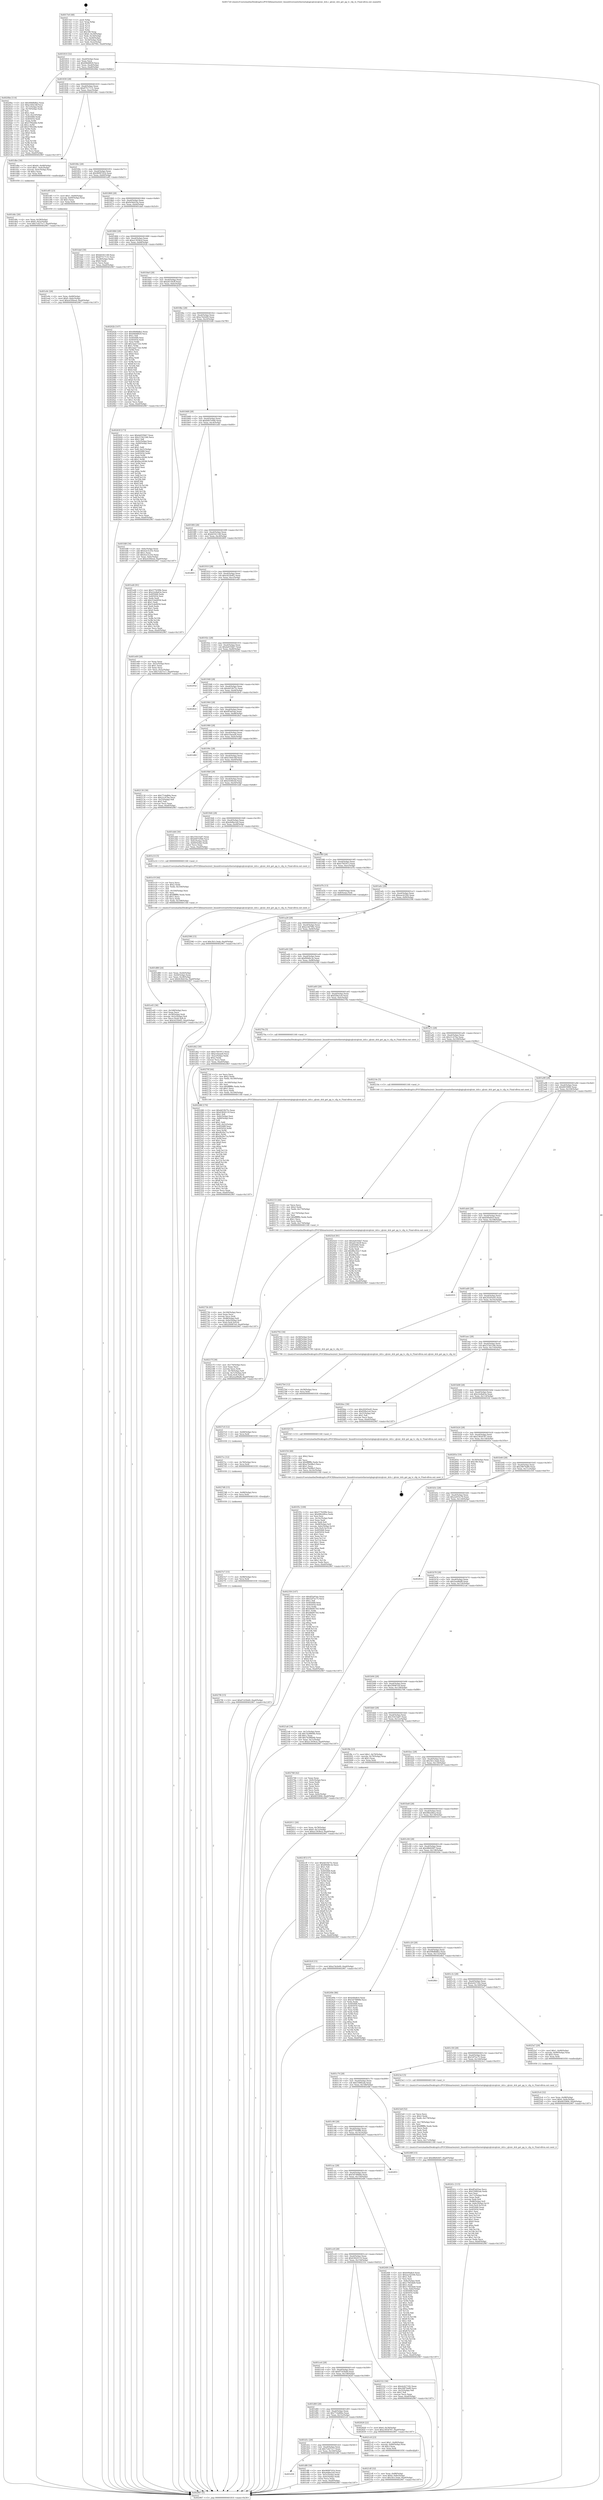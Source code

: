 digraph "0x4017e0" {
  label = "0x4017e0 (/mnt/c/Users/mathe/Desktop/tcc/POCII/binaries/extr_linuxdriversnetethernetqlogicqlcnicqlcnic_dcb.c_qlcnic_dcb_get_pg_tc_cfg_rx_Final-ollvm.out::main(0))"
  labelloc = "t"
  node[shape=record]

  Entry [label="",width=0.3,height=0.3,shape=circle,fillcolor=black,style=filled]
  "0x401810" [label="{
     0x401810 [32]\l
     | [instrs]\l
     &nbsp;&nbsp;0x401810 \<+6\>: mov -0xa0(%rbp),%eax\l
     &nbsp;&nbsp;0x401816 \<+2\>: mov %eax,%ecx\l
     &nbsp;&nbsp;0x401818 \<+6\>: sub $0x84b68f29,%ecx\l
     &nbsp;&nbsp;0x40181e \<+6\>: mov %eax,-0xa4(%rbp)\l
     &nbsp;&nbsp;0x401824 \<+6\>: mov %ecx,-0xa8(%rbp)\l
     &nbsp;&nbsp;0x40182a \<+6\>: je 00000000004020be \<main+0x8de\>\l
  }"]
  "0x4020be" [label="{
     0x4020be [114]\l
     | [instrs]\l
     &nbsp;&nbsp;0x4020be \<+5\>: mov $0x49b8b8b2,%eax\l
     &nbsp;&nbsp;0x4020c3 \<+5\>: mov $0xe344e3df,%ecx\l
     &nbsp;&nbsp;0x4020c8 \<+3\>: mov -0x7c(%rbp),%edx\l
     &nbsp;&nbsp;0x4020cb \<+3\>: cmp -0x70(%rbp),%edx\l
     &nbsp;&nbsp;0x4020ce \<+4\>: setl %sil\l
     &nbsp;&nbsp;0x4020d2 \<+4\>: and $0x1,%sil\l
     &nbsp;&nbsp;0x4020d6 \<+4\>: mov %sil,-0x23(%rbp)\l
     &nbsp;&nbsp;0x4020da \<+7\>: mov 0x405068,%edx\l
     &nbsp;&nbsp;0x4020e1 \<+7\>: mov 0x405054,%edi\l
     &nbsp;&nbsp;0x4020e8 \<+3\>: mov %edx,%r8d\l
     &nbsp;&nbsp;0x4020eb \<+7\>: sub $0x57f0ed4b,%r8d\l
     &nbsp;&nbsp;0x4020f2 \<+4\>: sub $0x1,%r8d\l
     &nbsp;&nbsp;0x4020f6 \<+7\>: add $0x57f0ed4b,%r8d\l
     &nbsp;&nbsp;0x4020fd \<+4\>: imul %r8d,%edx\l
     &nbsp;&nbsp;0x402101 \<+3\>: and $0x1,%edx\l
     &nbsp;&nbsp;0x402104 \<+3\>: cmp $0x0,%edx\l
     &nbsp;&nbsp;0x402107 \<+4\>: sete %sil\l
     &nbsp;&nbsp;0x40210b \<+3\>: cmp $0xa,%edi\l
     &nbsp;&nbsp;0x40210e \<+4\>: setl %r9b\l
     &nbsp;&nbsp;0x402112 \<+3\>: mov %sil,%r10b\l
     &nbsp;&nbsp;0x402115 \<+3\>: and %r9b,%r10b\l
     &nbsp;&nbsp;0x402118 \<+3\>: xor %r9b,%sil\l
     &nbsp;&nbsp;0x40211b \<+3\>: or %sil,%r10b\l
     &nbsp;&nbsp;0x40211e \<+4\>: test $0x1,%r10b\l
     &nbsp;&nbsp;0x402122 \<+3\>: cmovne %ecx,%eax\l
     &nbsp;&nbsp;0x402125 \<+6\>: mov %eax,-0xa0(%rbp)\l
     &nbsp;&nbsp;0x40212b \<+5\>: jmp 0000000000402967 \<main+0x1187\>\l
  }"]
  "0x401830" [label="{
     0x401830 [28]\l
     | [instrs]\l
     &nbsp;&nbsp;0x401830 \<+5\>: jmp 0000000000401835 \<main+0x55\>\l
     &nbsp;&nbsp;0x401835 \<+6\>: mov -0xa4(%rbp),%eax\l
     &nbsp;&nbsp;0x40183b \<+5\>: sub $0x87517131,%eax\l
     &nbsp;&nbsp;0x401840 \<+6\>: mov %eax,-0xac(%rbp)\l
     &nbsp;&nbsp;0x401846 \<+6\>: je 0000000000401dbe \<main+0x5de\>\l
  }"]
  Exit [label="",width=0.3,height=0.3,shape=circle,fillcolor=black,style=filled,peripheries=2]
  "0x401dbe" [label="{
     0x401dbe [30]\l
     | [instrs]\l
     &nbsp;&nbsp;0x401dbe \<+7\>: movl $0x64,-0x48(%rbp)\l
     &nbsp;&nbsp;0x401dc5 \<+7\>: movl $0x1,-0x4c(%rbp)\l
     &nbsp;&nbsp;0x401dcc \<+4\>: movslq -0x4c(%rbp),%rax\l
     &nbsp;&nbsp;0x401dd0 \<+4\>: shl $0x2,%rax\l
     &nbsp;&nbsp;0x401dd4 \<+3\>: mov %rax,%rdi\l
     &nbsp;&nbsp;0x401dd7 \<+5\>: call 0000000000401050 \<malloc@plt\>\l
     | [calls]\l
     &nbsp;&nbsp;0x401050 \{1\} (unknown)\l
  }"]
  "0x40184c" [label="{
     0x40184c [28]\l
     | [instrs]\l
     &nbsp;&nbsp;0x40184c \<+5\>: jmp 0000000000401851 \<main+0x71\>\l
     &nbsp;&nbsp;0x401851 \<+6\>: mov -0xa4(%rbp),%eax\l
     &nbsp;&nbsp;0x401857 \<+5\>: sub $0x96997d1b,%eax\l
     &nbsp;&nbsp;0x40185c \<+6\>: mov %eax,-0xb0(%rbp)\l
     &nbsp;&nbsp;0x401862 \<+6\>: je 0000000000401e85 \<main+0x6a5\>\l
  }"]
  "0x4027f6" [label="{
     0x4027f6 [15]\l
     | [instrs]\l
     &nbsp;&nbsp;0x4027f6 \<+10\>: movl $0x67c03b49,-0xa0(%rbp)\l
     &nbsp;&nbsp;0x402800 \<+5\>: jmp 0000000000402967 \<main+0x1187\>\l
  }"]
  "0x401e85" [label="{
     0x401e85 [23]\l
     | [instrs]\l
     &nbsp;&nbsp;0x401e85 \<+7\>: movl $0x1,-0x60(%rbp)\l
     &nbsp;&nbsp;0x401e8c \<+4\>: movslq -0x60(%rbp),%rax\l
     &nbsp;&nbsp;0x401e90 \<+4\>: shl $0x3,%rax\l
     &nbsp;&nbsp;0x401e94 \<+3\>: mov %rax,%rdi\l
     &nbsp;&nbsp;0x401e97 \<+5\>: call 0000000000401050 \<malloc@plt\>\l
     | [calls]\l
     &nbsp;&nbsp;0x401050 \{1\} (unknown)\l
  }"]
  "0x401868" [label="{
     0x401868 [28]\l
     | [instrs]\l
     &nbsp;&nbsp;0x401868 \<+5\>: jmp 000000000040186d \<main+0x8d\>\l
     &nbsp;&nbsp;0x40186d \<+6\>: mov -0xa4(%rbp),%eax\l
     &nbsp;&nbsp;0x401873 \<+5\>: sub $0x9c9eb10a,%eax\l
     &nbsp;&nbsp;0x401878 \<+6\>: mov %eax,-0xb4(%rbp)\l
     &nbsp;&nbsp;0x40187e \<+6\>: je 0000000000401da0 \<main+0x5c0\>\l
  }"]
  "0x4027e7" [label="{
     0x4027e7 [15]\l
     | [instrs]\l
     &nbsp;&nbsp;0x4027e7 \<+7\>: mov -0x98(%rbp),%rcx\l
     &nbsp;&nbsp;0x4027ee \<+3\>: mov %rcx,%rdi\l
     &nbsp;&nbsp;0x4027f1 \<+5\>: call 0000000000401030 \<free@plt\>\l
     | [calls]\l
     &nbsp;&nbsp;0x401030 \{1\} (unknown)\l
  }"]
  "0x401da0" [label="{
     0x401da0 [30]\l
     | [instrs]\l
     &nbsp;&nbsp;0x401da0 \<+5\>: mov $0xb0341148,%eax\l
     &nbsp;&nbsp;0x401da5 \<+5\>: mov $0x87517131,%ecx\l
     &nbsp;&nbsp;0x401daa \<+3\>: mov -0x28(%rbp),%edx\l
     &nbsp;&nbsp;0x401dad \<+3\>: cmp $0x0,%edx\l
     &nbsp;&nbsp;0x401db0 \<+3\>: cmove %ecx,%eax\l
     &nbsp;&nbsp;0x401db3 \<+6\>: mov %eax,-0xa0(%rbp)\l
     &nbsp;&nbsp;0x401db9 \<+5\>: jmp 0000000000402967 \<main+0x1187\>\l
  }"]
  "0x401884" [label="{
     0x401884 [28]\l
     | [instrs]\l
     &nbsp;&nbsp;0x401884 \<+5\>: jmp 0000000000401889 \<main+0xa9\>\l
     &nbsp;&nbsp;0x401889 \<+6\>: mov -0xa4(%rbp),%eax\l
     &nbsp;&nbsp;0x40188f \<+5\>: sub $0xa13936cd,%eax\l
     &nbsp;&nbsp;0x401894 \<+6\>: mov %eax,-0xb8(%rbp)\l
     &nbsp;&nbsp;0x40189a \<+6\>: je 000000000040202b \<main+0x84b\>\l
  }"]
  "0x4027d8" [label="{
     0x4027d8 [15]\l
     | [instrs]\l
     &nbsp;&nbsp;0x4027d8 \<+7\>: mov -0x88(%rbp),%rcx\l
     &nbsp;&nbsp;0x4027df \<+3\>: mov %rcx,%rdi\l
     &nbsp;&nbsp;0x4027e2 \<+5\>: call 0000000000401030 \<free@plt\>\l
     | [calls]\l
     &nbsp;&nbsp;0x401030 \{1\} (unknown)\l
  }"]
  "0x40202b" [label="{
     0x40202b [147]\l
     | [instrs]\l
     &nbsp;&nbsp;0x40202b \<+5\>: mov $0x49b8b8b2,%eax\l
     &nbsp;&nbsp;0x402030 \<+5\>: mov $0x84b68f29,%ecx\l
     &nbsp;&nbsp;0x402035 \<+2\>: mov $0x1,%dl\l
     &nbsp;&nbsp;0x402037 \<+7\>: mov 0x405068,%esi\l
     &nbsp;&nbsp;0x40203e \<+7\>: mov 0x405054,%edi\l
     &nbsp;&nbsp;0x402045 \<+3\>: mov %esi,%r8d\l
     &nbsp;&nbsp;0x402048 \<+7\>: add $0x3aae732e,%r8d\l
     &nbsp;&nbsp;0x40204f \<+4\>: sub $0x1,%r8d\l
     &nbsp;&nbsp;0x402053 \<+7\>: sub $0x3aae732e,%r8d\l
     &nbsp;&nbsp;0x40205a \<+4\>: imul %r8d,%esi\l
     &nbsp;&nbsp;0x40205e \<+3\>: and $0x1,%esi\l
     &nbsp;&nbsp;0x402061 \<+3\>: cmp $0x0,%esi\l
     &nbsp;&nbsp;0x402064 \<+4\>: sete %r9b\l
     &nbsp;&nbsp;0x402068 \<+3\>: cmp $0xa,%edi\l
     &nbsp;&nbsp;0x40206b \<+4\>: setl %r10b\l
     &nbsp;&nbsp;0x40206f \<+3\>: mov %r9b,%r11b\l
     &nbsp;&nbsp;0x402072 \<+4\>: xor $0xff,%r11b\l
     &nbsp;&nbsp;0x402076 \<+3\>: mov %r10b,%bl\l
     &nbsp;&nbsp;0x402079 \<+3\>: xor $0xff,%bl\l
     &nbsp;&nbsp;0x40207c \<+3\>: xor $0x0,%dl\l
     &nbsp;&nbsp;0x40207f \<+3\>: mov %r11b,%r14b\l
     &nbsp;&nbsp;0x402082 \<+4\>: and $0x0,%r14b\l
     &nbsp;&nbsp;0x402086 \<+3\>: and %dl,%r9b\l
     &nbsp;&nbsp;0x402089 \<+3\>: mov %bl,%r15b\l
     &nbsp;&nbsp;0x40208c \<+4\>: and $0x0,%r15b\l
     &nbsp;&nbsp;0x402090 \<+3\>: and %dl,%r10b\l
     &nbsp;&nbsp;0x402093 \<+3\>: or %r9b,%r14b\l
     &nbsp;&nbsp;0x402096 \<+3\>: or %r10b,%r15b\l
     &nbsp;&nbsp;0x402099 \<+3\>: xor %r15b,%r14b\l
     &nbsp;&nbsp;0x40209c \<+3\>: or %bl,%r11b\l
     &nbsp;&nbsp;0x40209f \<+4\>: xor $0xff,%r11b\l
     &nbsp;&nbsp;0x4020a3 \<+3\>: or $0x0,%dl\l
     &nbsp;&nbsp;0x4020a6 \<+3\>: and %dl,%r11b\l
     &nbsp;&nbsp;0x4020a9 \<+3\>: or %r11b,%r14b\l
     &nbsp;&nbsp;0x4020ac \<+4\>: test $0x1,%r14b\l
     &nbsp;&nbsp;0x4020b0 \<+3\>: cmovne %ecx,%eax\l
     &nbsp;&nbsp;0x4020b3 \<+6\>: mov %eax,-0xa0(%rbp)\l
     &nbsp;&nbsp;0x4020b9 \<+5\>: jmp 0000000000402967 \<main+0x1187\>\l
  }"]
  "0x4018a0" [label="{
     0x4018a0 [28]\l
     | [instrs]\l
     &nbsp;&nbsp;0x4018a0 \<+5\>: jmp 00000000004018a5 \<main+0xc5\>\l
     &nbsp;&nbsp;0x4018a5 \<+6\>: mov -0xa4(%rbp),%eax\l
     &nbsp;&nbsp;0x4018ab \<+5\>: sub $0xa6150cff,%eax\l
     &nbsp;&nbsp;0x4018b0 \<+6\>: mov %eax,-0xbc(%rbp)\l
     &nbsp;&nbsp;0x4018b6 \<+6\>: je 000000000040263f \<main+0xe5f\>\l
  }"]
  "0x4027cc" [label="{
     0x4027cc [12]\l
     | [instrs]\l
     &nbsp;&nbsp;0x4027cc \<+4\>: mov -0x78(%rbp),%rcx\l
     &nbsp;&nbsp;0x4027d0 \<+3\>: mov %rcx,%rdi\l
     &nbsp;&nbsp;0x4027d3 \<+5\>: call 0000000000401030 \<free@plt\>\l
     | [calls]\l
     &nbsp;&nbsp;0x401030 \{1\} (unknown)\l
  }"]
  "0x40263f" [label="{
     0x40263f [173]\l
     | [instrs]\l
     &nbsp;&nbsp;0x40263f \<+5\>: mov $0xda935bb7,%eax\l
     &nbsp;&nbsp;0x402644 \<+5\>: mov $0x215b1246,%ecx\l
     &nbsp;&nbsp;0x402649 \<+2\>: mov $0x1,%dl\l
     &nbsp;&nbsp;0x40264b \<+6\>: mov -0x9c(%rbp),%esi\l
     &nbsp;&nbsp;0x402651 \<+6\>: cmp -0x90(%rbp),%esi\l
     &nbsp;&nbsp;0x402657 \<+4\>: setl %dil\l
     &nbsp;&nbsp;0x40265b \<+4\>: and $0x1,%dil\l
     &nbsp;&nbsp;0x40265f \<+4\>: mov %dil,-0x21(%rbp)\l
     &nbsp;&nbsp;0x402663 \<+7\>: mov 0x405068,%esi\l
     &nbsp;&nbsp;0x40266a \<+8\>: mov 0x405054,%r8d\l
     &nbsp;&nbsp;0x402672 \<+3\>: mov %esi,%r9d\l
     &nbsp;&nbsp;0x402675 \<+7\>: sub $0x8ecc8246,%r9d\l
     &nbsp;&nbsp;0x40267c \<+4\>: sub $0x1,%r9d\l
     &nbsp;&nbsp;0x402680 \<+7\>: add $0x8ecc8246,%r9d\l
     &nbsp;&nbsp;0x402687 \<+4\>: imul %r9d,%esi\l
     &nbsp;&nbsp;0x40268b \<+3\>: and $0x1,%esi\l
     &nbsp;&nbsp;0x40268e \<+3\>: cmp $0x0,%esi\l
     &nbsp;&nbsp;0x402691 \<+4\>: sete %dil\l
     &nbsp;&nbsp;0x402695 \<+4\>: cmp $0xa,%r8d\l
     &nbsp;&nbsp;0x402699 \<+4\>: setl %r10b\l
     &nbsp;&nbsp;0x40269d \<+3\>: mov %dil,%r11b\l
     &nbsp;&nbsp;0x4026a0 \<+4\>: xor $0xff,%r11b\l
     &nbsp;&nbsp;0x4026a4 \<+3\>: mov %r10b,%bl\l
     &nbsp;&nbsp;0x4026a7 \<+3\>: xor $0xff,%bl\l
     &nbsp;&nbsp;0x4026aa \<+3\>: xor $0x0,%dl\l
     &nbsp;&nbsp;0x4026ad \<+3\>: mov %r11b,%r14b\l
     &nbsp;&nbsp;0x4026b0 \<+4\>: and $0x0,%r14b\l
     &nbsp;&nbsp;0x4026b4 \<+3\>: and %dl,%dil\l
     &nbsp;&nbsp;0x4026b7 \<+3\>: mov %bl,%r15b\l
     &nbsp;&nbsp;0x4026ba \<+4\>: and $0x0,%r15b\l
     &nbsp;&nbsp;0x4026be \<+3\>: and %dl,%r10b\l
     &nbsp;&nbsp;0x4026c1 \<+3\>: or %dil,%r14b\l
     &nbsp;&nbsp;0x4026c4 \<+3\>: or %r10b,%r15b\l
     &nbsp;&nbsp;0x4026c7 \<+3\>: xor %r15b,%r14b\l
     &nbsp;&nbsp;0x4026ca \<+3\>: or %bl,%r11b\l
     &nbsp;&nbsp;0x4026cd \<+4\>: xor $0xff,%r11b\l
     &nbsp;&nbsp;0x4026d1 \<+3\>: or $0x0,%dl\l
     &nbsp;&nbsp;0x4026d4 \<+3\>: and %dl,%r11b\l
     &nbsp;&nbsp;0x4026d7 \<+3\>: or %r11b,%r14b\l
     &nbsp;&nbsp;0x4026da \<+4\>: test $0x1,%r14b\l
     &nbsp;&nbsp;0x4026de \<+3\>: cmovne %ecx,%eax\l
     &nbsp;&nbsp;0x4026e1 \<+6\>: mov %eax,-0xa0(%rbp)\l
     &nbsp;&nbsp;0x4026e7 \<+5\>: jmp 0000000000402967 \<main+0x1187\>\l
  }"]
  "0x4018bc" [label="{
     0x4018bc [28]\l
     | [instrs]\l
     &nbsp;&nbsp;0x4018bc \<+5\>: jmp 00000000004018c1 \<main+0xe1\>\l
     &nbsp;&nbsp;0x4018c1 \<+6\>: mov -0xa4(%rbp),%eax\l
     &nbsp;&nbsp;0x4018c7 \<+5\>: sub $0xa7dcfe69,%eax\l
     &nbsp;&nbsp;0x4018cc \<+6\>: mov %eax,-0xc0(%rbp)\l
     &nbsp;&nbsp;0x4018d2 \<+6\>: je 0000000000401fd8 \<main+0x7f8\>\l
  }"]
  "0x4027c0" [label="{
     0x4027c0 [12]\l
     | [instrs]\l
     &nbsp;&nbsp;0x4027c0 \<+4\>: mov -0x68(%rbp),%rcx\l
     &nbsp;&nbsp;0x4027c4 \<+3\>: mov %rcx,%rdi\l
     &nbsp;&nbsp;0x4027c7 \<+5\>: call 0000000000401030 \<free@plt\>\l
     | [calls]\l
     &nbsp;&nbsp;0x401030 \{1\} (unknown)\l
  }"]
  "0x401fd8" [label="{
     0x401fd8 [34]\l
     | [instrs]\l
     &nbsp;&nbsp;0x401fd8 \<+3\>: mov -0x6c(%rbp),%eax\l
     &nbsp;&nbsp;0x401fdb \<+5\>: add $0x42e3c25e,%eax\l
     &nbsp;&nbsp;0x401fe0 \<+3\>: add $0x1,%eax\l
     &nbsp;&nbsp;0x401fe3 \<+5\>: sub $0x42e3c25e,%eax\l
     &nbsp;&nbsp;0x401fe8 \<+3\>: mov %eax,-0x6c(%rbp)\l
     &nbsp;&nbsp;0x401feb \<+10\>: movl $0xe43f4eed,-0xa0(%rbp)\l
     &nbsp;&nbsp;0x401ff5 \<+5\>: jmp 0000000000402967 \<main+0x1187\>\l
  }"]
  "0x4018d8" [label="{
     0x4018d8 [28]\l
     | [instrs]\l
     &nbsp;&nbsp;0x4018d8 \<+5\>: jmp 00000000004018dd \<main+0xfd\>\l
     &nbsp;&nbsp;0x4018dd \<+6\>: mov -0xa4(%rbp),%eax\l
     &nbsp;&nbsp;0x4018e3 \<+5\>: sub $0xb007e946,%eax\l
     &nbsp;&nbsp;0x4018e8 \<+6\>: mov %eax,-0xc4(%rbp)\l
     &nbsp;&nbsp;0x4018ee \<+6\>: je 0000000000401ed4 \<main+0x6f4\>\l
  }"]
  "0x4027b4" [label="{
     0x4027b4 [12]\l
     | [instrs]\l
     &nbsp;&nbsp;0x4027b4 \<+4\>: mov -0x58(%rbp),%rcx\l
     &nbsp;&nbsp;0x4027b8 \<+3\>: mov %rcx,%rdi\l
     &nbsp;&nbsp;0x4027bb \<+5\>: call 0000000000401030 \<free@plt\>\l
     | [calls]\l
     &nbsp;&nbsp;0x401030 \{1\} (unknown)\l
  }"]
  "0x401ed4" [label="{
     0x401ed4 [91]\l
     | [instrs]\l
     &nbsp;&nbsp;0x401ed4 \<+5\>: mov $0x577b5f9b,%eax\l
     &nbsp;&nbsp;0x401ed9 \<+5\>: mov $0x22e8a63a,%ecx\l
     &nbsp;&nbsp;0x401ede \<+7\>: mov 0x405068,%edx\l
     &nbsp;&nbsp;0x401ee5 \<+7\>: mov 0x405054,%esi\l
     &nbsp;&nbsp;0x401eec \<+2\>: mov %edx,%edi\l
     &nbsp;&nbsp;0x401eee \<+6\>: add $0x51de0058,%edi\l
     &nbsp;&nbsp;0x401ef4 \<+3\>: sub $0x1,%edi\l
     &nbsp;&nbsp;0x401ef7 \<+6\>: sub $0x51de0058,%edi\l
     &nbsp;&nbsp;0x401efd \<+3\>: imul %edi,%edx\l
     &nbsp;&nbsp;0x401f00 \<+3\>: and $0x1,%edx\l
     &nbsp;&nbsp;0x401f03 \<+3\>: cmp $0x0,%edx\l
     &nbsp;&nbsp;0x401f06 \<+4\>: sete %r8b\l
     &nbsp;&nbsp;0x401f0a \<+3\>: cmp $0xa,%esi\l
     &nbsp;&nbsp;0x401f0d \<+4\>: setl %r9b\l
     &nbsp;&nbsp;0x401f11 \<+3\>: mov %r8b,%r10b\l
     &nbsp;&nbsp;0x401f14 \<+3\>: and %r9b,%r10b\l
     &nbsp;&nbsp;0x401f17 \<+3\>: xor %r9b,%r8b\l
     &nbsp;&nbsp;0x401f1a \<+3\>: or %r8b,%r10b\l
     &nbsp;&nbsp;0x401f1d \<+4\>: test $0x1,%r10b\l
     &nbsp;&nbsp;0x401f21 \<+3\>: cmovne %ecx,%eax\l
     &nbsp;&nbsp;0x401f24 \<+6\>: mov %eax,-0xa0(%rbp)\l
     &nbsp;&nbsp;0x401f2a \<+5\>: jmp 0000000000402967 \<main+0x1187\>\l
  }"]
  "0x4018f4" [label="{
     0x4018f4 [28]\l
     | [instrs]\l
     &nbsp;&nbsp;0x4018f4 \<+5\>: jmp 00000000004018f9 \<main+0x119\>\l
     &nbsp;&nbsp;0x4018f9 \<+6\>: mov -0xa4(%rbp),%eax\l
     &nbsp;&nbsp;0x4018ff \<+5\>: sub $0xb0341148,%eax\l
     &nbsp;&nbsp;0x401904 \<+6\>: mov %eax,-0xc8(%rbp)\l
     &nbsp;&nbsp;0x40190a \<+6\>: je 0000000000402805 \<main+0x1025\>\l
  }"]
  "0x40273b" [label="{
     0x40273b [45]\l
     | [instrs]\l
     &nbsp;&nbsp;0x40273b \<+6\>: mov -0x184(%rbp),%ecx\l
     &nbsp;&nbsp;0x402741 \<+3\>: imul %eax,%ecx\l
     &nbsp;&nbsp;0x402744 \<+3\>: movslq %ecx,%rdi\l
     &nbsp;&nbsp;0x402747 \<+7\>: mov -0x98(%rbp),%r8\l
     &nbsp;&nbsp;0x40274e \<+7\>: movslq -0x9c(%rbp),%r9\l
     &nbsp;&nbsp;0x402755 \<+4\>: mov %rdi,(%r8,%r9,8)\l
     &nbsp;&nbsp;0x402759 \<+10\>: movl $0x2f4987e9,-0xa0(%rbp)\l
     &nbsp;&nbsp;0x402763 \<+5\>: jmp 0000000000402967 \<main+0x1187\>\l
  }"]
  "0x402805" [label="{
     0x402805\l
  }", style=dashed]
  "0x401910" [label="{
     0x401910 [28]\l
     | [instrs]\l
     &nbsp;&nbsp;0x401910 \<+5\>: jmp 0000000000401915 \<main+0x135\>\l
     &nbsp;&nbsp;0x401915 \<+6\>: mov -0xa4(%rbp),%eax\l
     &nbsp;&nbsp;0x40191b \<+5\>: sub $0xc625b4f2,%eax\l
     &nbsp;&nbsp;0x401920 \<+6\>: mov %eax,-0xcc(%rbp)\l
     &nbsp;&nbsp;0x401926 \<+6\>: je 0000000000401e69 \<main+0x689\>\l
  }"]
  "0x40270f" [label="{
     0x40270f [44]\l
     | [instrs]\l
     &nbsp;&nbsp;0x40270f \<+2\>: xor %ecx,%ecx\l
     &nbsp;&nbsp;0x402711 \<+5\>: mov $0x2,%edx\l
     &nbsp;&nbsp;0x402716 \<+6\>: mov %edx,-0x180(%rbp)\l
     &nbsp;&nbsp;0x40271c \<+1\>: cltd\l
     &nbsp;&nbsp;0x40271d \<+6\>: mov -0x180(%rbp),%esi\l
     &nbsp;&nbsp;0x402723 \<+2\>: idiv %esi\l
     &nbsp;&nbsp;0x402725 \<+6\>: imul $0xfffffffe,%edx,%edx\l
     &nbsp;&nbsp;0x40272b \<+3\>: sub $0x1,%ecx\l
     &nbsp;&nbsp;0x40272e \<+2\>: sub %ecx,%edx\l
     &nbsp;&nbsp;0x402730 \<+6\>: mov %edx,-0x184(%rbp)\l
     &nbsp;&nbsp;0x402736 \<+5\>: call 0000000000401160 \<next_i\>\l
     | [calls]\l
     &nbsp;&nbsp;0x401160 \{1\} (/mnt/c/Users/mathe/Desktop/tcc/POCII/binaries/extr_linuxdriversnetethernetqlogicqlcnicqlcnic_dcb.c_qlcnic_dcb_get_pg_tc_cfg_rx_Final-ollvm.out::next_i)\l
  }"]
  "0x401e69" [label="{
     0x401e69 [28]\l
     | [instrs]\l
     &nbsp;&nbsp;0x401e69 \<+2\>: xor %eax,%eax\l
     &nbsp;&nbsp;0x401e6b \<+3\>: mov -0x5c(%rbp),%ecx\l
     &nbsp;&nbsp;0x401e6e \<+3\>: sub $0x1,%eax\l
     &nbsp;&nbsp;0x401e71 \<+2\>: sub %eax,%ecx\l
     &nbsp;&nbsp;0x401e73 \<+3\>: mov %ecx,-0x5c(%rbp)\l
     &nbsp;&nbsp;0x401e76 \<+10\>: movl $0x7cd27cc7,-0xa0(%rbp)\l
     &nbsp;&nbsp;0x401e80 \<+5\>: jmp 0000000000402967 \<main+0x1187\>\l
  }"]
  "0x40192c" [label="{
     0x40192c [28]\l
     | [instrs]\l
     &nbsp;&nbsp;0x40192c \<+5\>: jmp 0000000000401931 \<main+0x151\>\l
     &nbsp;&nbsp;0x401931 \<+6\>: mov -0xa4(%rbp),%eax\l
     &nbsp;&nbsp;0x401937 \<+5\>: sub $0xda935bb7,%eax\l
     &nbsp;&nbsp;0x40193c \<+6\>: mov %eax,-0xd0(%rbp)\l
     &nbsp;&nbsp;0x401942 \<+6\>: je 000000000040295d \<main+0x117d\>\l
  }"]
  "0x4025c4" [label="{
     0x4025c4 [32]\l
     | [instrs]\l
     &nbsp;&nbsp;0x4025c4 \<+7\>: mov %rax,-0x98(%rbp)\l
     &nbsp;&nbsp;0x4025cb \<+10\>: movl $0x0,-0x9c(%rbp)\l
     &nbsp;&nbsp;0x4025d5 \<+10\>: movl $0x6835806,-0xa0(%rbp)\l
     &nbsp;&nbsp;0x4025df \<+5\>: jmp 0000000000402967 \<main+0x1187\>\l
  }"]
  "0x40295d" [label="{
     0x40295d\l
  }", style=dashed]
  "0x401948" [label="{
     0x401948 [28]\l
     | [instrs]\l
     &nbsp;&nbsp;0x401948 \<+5\>: jmp 000000000040194d \<main+0x16d\>\l
     &nbsp;&nbsp;0x40194d \<+6\>: mov -0xa4(%rbp),%eax\l
     &nbsp;&nbsp;0x401953 \<+5\>: sub $0xdd33b75c,%eax\l
     &nbsp;&nbsp;0x401958 \<+6\>: mov %eax,-0xd4(%rbp)\l
     &nbsp;&nbsp;0x40195e \<+6\>: je 00000000004028c0 \<main+0x10e0\>\l
  }"]
  "0x40241c" [label="{
     0x40241c [115]\l
     | [instrs]\l
     &nbsp;&nbsp;0x40241c \<+5\>: mov $0xdf3a93ae,%ecx\l
     &nbsp;&nbsp;0x402421 \<+5\>: mov $0x536f62ab,%edx\l
     &nbsp;&nbsp;0x402426 \<+2\>: xor %esi,%esi\l
     &nbsp;&nbsp;0x402428 \<+6\>: mov -0x17c(%rbp),%edi\l
     &nbsp;&nbsp;0x40242e \<+3\>: imul %eax,%edi\l
     &nbsp;&nbsp;0x402431 \<+3\>: movslq %edi,%r8\l
     &nbsp;&nbsp;0x402434 \<+7\>: mov -0x88(%rbp),%r9\l
     &nbsp;&nbsp;0x40243b \<+7\>: movslq -0x8c(%rbp),%r10\l
     &nbsp;&nbsp;0x402442 \<+4\>: mov %r8,(%r9,%r10,8)\l
     &nbsp;&nbsp;0x402446 \<+7\>: mov 0x405068,%eax\l
     &nbsp;&nbsp;0x40244d \<+7\>: mov 0x405054,%edi\l
     &nbsp;&nbsp;0x402454 \<+3\>: sub $0x1,%esi\l
     &nbsp;&nbsp;0x402457 \<+3\>: mov %eax,%r11d\l
     &nbsp;&nbsp;0x40245a \<+3\>: add %esi,%r11d\l
     &nbsp;&nbsp;0x40245d \<+4\>: imul %r11d,%eax\l
     &nbsp;&nbsp;0x402461 \<+3\>: and $0x1,%eax\l
     &nbsp;&nbsp;0x402464 \<+3\>: cmp $0x0,%eax\l
     &nbsp;&nbsp;0x402467 \<+3\>: sete %bl\l
     &nbsp;&nbsp;0x40246a \<+3\>: cmp $0xa,%edi\l
     &nbsp;&nbsp;0x40246d \<+4\>: setl %r14b\l
     &nbsp;&nbsp;0x402471 \<+3\>: mov %bl,%r15b\l
     &nbsp;&nbsp;0x402474 \<+3\>: and %r14b,%r15b\l
     &nbsp;&nbsp;0x402477 \<+3\>: xor %r14b,%bl\l
     &nbsp;&nbsp;0x40247a \<+3\>: or %bl,%r15b\l
     &nbsp;&nbsp;0x40247d \<+4\>: test $0x1,%r15b\l
     &nbsp;&nbsp;0x402481 \<+3\>: cmovne %edx,%ecx\l
     &nbsp;&nbsp;0x402484 \<+6\>: mov %ecx,-0xa0(%rbp)\l
     &nbsp;&nbsp;0x40248a \<+5\>: jmp 0000000000402967 \<main+0x1187\>\l
  }"]
  "0x4028c0" [label="{
     0x4028c0\l
  }", style=dashed]
  "0x401964" [label="{
     0x401964 [28]\l
     | [instrs]\l
     &nbsp;&nbsp;0x401964 \<+5\>: jmp 0000000000401969 \<main+0x189\>\l
     &nbsp;&nbsp;0x401969 \<+6\>: mov -0xa4(%rbp),%eax\l
     &nbsp;&nbsp;0x40196f \<+5\>: sub $0xdf3a93ae,%eax\l
     &nbsp;&nbsp;0x401974 \<+6\>: mov %eax,-0xd8(%rbp)\l
     &nbsp;&nbsp;0x40197a \<+6\>: je 00000000004028cf \<main+0x10ef\>\l
  }"]
  "0x4023e8" [label="{
     0x4023e8 [52]\l
     | [instrs]\l
     &nbsp;&nbsp;0x4023e8 \<+2\>: xor %ecx,%ecx\l
     &nbsp;&nbsp;0x4023ea \<+5\>: mov $0x2,%edx\l
     &nbsp;&nbsp;0x4023ef \<+6\>: mov %edx,-0x178(%rbp)\l
     &nbsp;&nbsp;0x4023f5 \<+1\>: cltd\l
     &nbsp;&nbsp;0x4023f6 \<+6\>: mov -0x178(%rbp),%esi\l
     &nbsp;&nbsp;0x4023fc \<+2\>: idiv %esi\l
     &nbsp;&nbsp;0x4023fe \<+6\>: imul $0xfffffffe,%edx,%edx\l
     &nbsp;&nbsp;0x402404 \<+2\>: mov %ecx,%edi\l
     &nbsp;&nbsp;0x402406 \<+2\>: sub %edx,%edi\l
     &nbsp;&nbsp;0x402408 \<+2\>: mov %ecx,%edx\l
     &nbsp;&nbsp;0x40240a \<+3\>: sub $0x1,%edx\l
     &nbsp;&nbsp;0x40240d \<+2\>: add %edx,%edi\l
     &nbsp;&nbsp;0x40240f \<+2\>: sub %edi,%ecx\l
     &nbsp;&nbsp;0x402411 \<+6\>: mov %ecx,-0x17c(%rbp)\l
     &nbsp;&nbsp;0x402417 \<+5\>: call 0000000000401160 \<next_i\>\l
     | [calls]\l
     &nbsp;&nbsp;0x401160 \{1\} (/mnt/c/Users/mathe/Desktop/tcc/POCII/binaries/extr_linuxdriversnetethernetqlogicqlcnicqlcnic_dcb.c_qlcnic_dcb_get_pg_tc_cfg_rx_Final-ollvm.out::next_i)\l
  }"]
  "0x4028cf" [label="{
     0x4028cf\l
  }", style=dashed]
  "0x401980" [label="{
     0x401980 [28]\l
     | [instrs]\l
     &nbsp;&nbsp;0x401980 \<+5\>: jmp 0000000000401985 \<main+0x1a5\>\l
     &nbsp;&nbsp;0x401985 \<+6\>: mov -0xa4(%rbp),%eax\l
     &nbsp;&nbsp;0x40198b \<+5\>: sub $0xe1faeae8,%eax\l
     &nbsp;&nbsp;0x401990 \<+6\>: mov %eax,-0xdc(%rbp)\l
     &nbsp;&nbsp;0x401996 \<+6\>: je 0000000000401d60 \<main+0x580\>\l
  }"]
  "0x4021df" [label="{
     0x4021df [32]\l
     | [instrs]\l
     &nbsp;&nbsp;0x4021df \<+7\>: mov %rax,-0x88(%rbp)\l
     &nbsp;&nbsp;0x4021e6 \<+10\>: movl $0x0,-0x8c(%rbp)\l
     &nbsp;&nbsp;0x4021f0 \<+10\>: movl $0x3b1c3eab,-0xa0(%rbp)\l
     &nbsp;&nbsp;0x4021fa \<+5\>: jmp 0000000000402967 \<main+0x1187\>\l
  }"]
  "0x401d60" [label="{
     0x401d60\l
  }", style=dashed]
  "0x40199c" [label="{
     0x40199c [28]\l
     | [instrs]\l
     &nbsp;&nbsp;0x40199c \<+5\>: jmp 00000000004019a1 \<main+0x1c1\>\l
     &nbsp;&nbsp;0x4019a1 \<+6\>: mov -0xa4(%rbp),%eax\l
     &nbsp;&nbsp;0x4019a7 \<+5\>: sub $0xe344e3df,%eax\l
     &nbsp;&nbsp;0x4019ac \<+6\>: mov %eax,-0xe0(%rbp)\l
     &nbsp;&nbsp;0x4019b2 \<+6\>: je 0000000000402130 \<main+0x950\>\l
  }"]
  "0x40217f" [label="{
     0x40217f [39]\l
     | [instrs]\l
     &nbsp;&nbsp;0x40217f \<+6\>: mov -0x174(%rbp),%ecx\l
     &nbsp;&nbsp;0x402185 \<+3\>: imul %eax,%ecx\l
     &nbsp;&nbsp;0x402188 \<+3\>: movslq %ecx,%rdi\l
     &nbsp;&nbsp;0x40218b \<+4\>: mov -0x78(%rbp),%r8\l
     &nbsp;&nbsp;0x40218f \<+4\>: movslq -0x7c(%rbp),%r9\l
     &nbsp;&nbsp;0x402193 \<+4\>: mov %rdi,(%r8,%r9,8)\l
     &nbsp;&nbsp;0x402197 \<+10\>: movl $0x2ea98af8,-0xa0(%rbp)\l
     &nbsp;&nbsp;0x4021a1 \<+5\>: jmp 0000000000402967 \<main+0x1187\>\l
  }"]
  "0x402130" [label="{
     0x402130 [30]\l
     | [instrs]\l
     &nbsp;&nbsp;0x402130 \<+5\>: mov $0x77cbd84a,%eax\l
     &nbsp;&nbsp;0x402135 \<+5\>: mov $0x21c47ba,%ecx\l
     &nbsp;&nbsp;0x40213a \<+3\>: mov -0x23(%rbp),%dl\l
     &nbsp;&nbsp;0x40213d \<+3\>: test $0x1,%dl\l
     &nbsp;&nbsp;0x402140 \<+3\>: cmovne %ecx,%eax\l
     &nbsp;&nbsp;0x402143 \<+6\>: mov %eax,-0xa0(%rbp)\l
     &nbsp;&nbsp;0x402149 \<+5\>: jmp 0000000000402967 \<main+0x1187\>\l
  }"]
  "0x4019b8" [label="{
     0x4019b8 [28]\l
     | [instrs]\l
     &nbsp;&nbsp;0x4019b8 \<+5\>: jmp 00000000004019bd \<main+0x1dd\>\l
     &nbsp;&nbsp;0x4019bd \<+6\>: mov -0xa4(%rbp),%eax\l
     &nbsp;&nbsp;0x4019c3 \<+5\>: sub $0xe43f4eed,%eax\l
     &nbsp;&nbsp;0x4019c8 \<+6\>: mov %eax,-0xe4(%rbp)\l
     &nbsp;&nbsp;0x4019ce \<+6\>: je 0000000000401eb6 \<main+0x6d6\>\l
  }"]
  "0x402153" [label="{
     0x402153 [44]\l
     | [instrs]\l
     &nbsp;&nbsp;0x402153 \<+2\>: xor %ecx,%ecx\l
     &nbsp;&nbsp;0x402155 \<+5\>: mov $0x2,%edx\l
     &nbsp;&nbsp;0x40215a \<+6\>: mov %edx,-0x170(%rbp)\l
     &nbsp;&nbsp;0x402160 \<+1\>: cltd\l
     &nbsp;&nbsp;0x402161 \<+6\>: mov -0x170(%rbp),%esi\l
     &nbsp;&nbsp;0x402167 \<+2\>: idiv %esi\l
     &nbsp;&nbsp;0x402169 \<+6\>: imul $0xfffffffe,%edx,%edx\l
     &nbsp;&nbsp;0x40216f \<+3\>: sub $0x1,%ecx\l
     &nbsp;&nbsp;0x402172 \<+2\>: sub %ecx,%edx\l
     &nbsp;&nbsp;0x402174 \<+6\>: mov %edx,-0x174(%rbp)\l
     &nbsp;&nbsp;0x40217a \<+5\>: call 0000000000401160 \<next_i\>\l
     | [calls]\l
     &nbsp;&nbsp;0x401160 \{1\} (/mnt/c/Users/mathe/Desktop/tcc/POCII/binaries/extr_linuxdriversnetethernetqlogicqlcnicqlcnic_dcb.c_qlcnic_dcb_get_pg_tc_cfg_rx_Final-ollvm.out::next_i)\l
  }"]
  "0x401eb6" [label="{
     0x401eb6 [30]\l
     | [instrs]\l
     &nbsp;&nbsp;0x401eb6 \<+5\>: mov $0x35433a87,%eax\l
     &nbsp;&nbsp;0x401ebb \<+5\>: mov $0xb007e946,%ecx\l
     &nbsp;&nbsp;0x401ec0 \<+3\>: mov -0x6c(%rbp),%edx\l
     &nbsp;&nbsp;0x401ec3 \<+3\>: cmp -0x60(%rbp),%edx\l
     &nbsp;&nbsp;0x401ec6 \<+3\>: cmovl %ecx,%eax\l
     &nbsp;&nbsp;0x401ec9 \<+6\>: mov %eax,-0xa0(%rbp)\l
     &nbsp;&nbsp;0x401ecf \<+5\>: jmp 0000000000402967 \<main+0x1187\>\l
  }"]
  "0x4019d4" [label="{
     0x4019d4 [28]\l
     | [instrs]\l
     &nbsp;&nbsp;0x4019d4 \<+5\>: jmp 00000000004019d9 \<main+0x1f9\>\l
     &nbsp;&nbsp;0x4019d9 \<+6\>: mov -0xa4(%rbp),%eax\l
     &nbsp;&nbsp;0x4019df \<+5\>: sub $0xe6dbe2a9,%eax\l
     &nbsp;&nbsp;0x4019e4 \<+6\>: mov %eax,-0xe8(%rbp)\l
     &nbsp;&nbsp;0x4019ea \<+6\>: je 0000000000401e14 \<main+0x634\>\l
  }"]
  "0x402011" [label="{
     0x402011 [26]\l
     | [instrs]\l
     &nbsp;&nbsp;0x402011 \<+4\>: mov %rax,-0x78(%rbp)\l
     &nbsp;&nbsp;0x402015 \<+7\>: movl $0x0,-0x7c(%rbp)\l
     &nbsp;&nbsp;0x40201c \<+10\>: movl $0xa13936cd,-0xa0(%rbp)\l
     &nbsp;&nbsp;0x402026 \<+5\>: jmp 0000000000402967 \<main+0x1187\>\l
  }"]
  "0x401e14" [label="{
     0x401e14 [5]\l
     | [instrs]\l
     &nbsp;&nbsp;0x401e14 \<+5\>: call 0000000000401160 \<next_i\>\l
     | [calls]\l
     &nbsp;&nbsp;0x401160 \{1\} (/mnt/c/Users/mathe/Desktop/tcc/POCII/binaries/extr_linuxdriversnetethernetqlogicqlcnicqlcnic_dcb.c_qlcnic_dcb_get_pg_tc_cfg_rx_Final-ollvm.out::next_i)\l
  }"]
  "0x4019f0" [label="{
     0x4019f0 [28]\l
     | [instrs]\l
     &nbsp;&nbsp;0x4019f0 \<+5\>: jmp 00000000004019f5 \<main+0x215\>\l
     &nbsp;&nbsp;0x4019f5 \<+6\>: mov -0xa4(%rbp),%eax\l
     &nbsp;&nbsp;0x4019fb \<+5\>: sub $0xe7fd1813,%eax\l
     &nbsp;&nbsp;0x401a00 \<+6\>: mov %eax,-0xec(%rbp)\l
     &nbsp;&nbsp;0x401a06 \<+6\>: je 0000000000401d7b \<main+0x59b\>\l
  }"]
  "0x401f5c" [label="{
     0x401f5c [109]\l
     | [instrs]\l
     &nbsp;&nbsp;0x401f5c \<+5\>: mov $0x577b5f9b,%ecx\l
     &nbsp;&nbsp;0x401f61 \<+5\>: mov $0x48b2d9ca,%edx\l
     &nbsp;&nbsp;0x401f66 \<+2\>: xor %esi,%esi\l
     &nbsp;&nbsp;0x401f68 \<+6\>: mov -0x16c(%rbp),%edi\l
     &nbsp;&nbsp;0x401f6e \<+3\>: imul %eax,%edi\l
     &nbsp;&nbsp;0x401f71 \<+3\>: movslq %edi,%r8\l
     &nbsp;&nbsp;0x401f74 \<+4\>: mov -0x68(%rbp),%r9\l
     &nbsp;&nbsp;0x401f78 \<+4\>: movslq -0x6c(%rbp),%r10\l
     &nbsp;&nbsp;0x401f7c \<+4\>: mov %r8,(%r9,%r10,8)\l
     &nbsp;&nbsp;0x401f80 \<+7\>: mov 0x405068,%eax\l
     &nbsp;&nbsp;0x401f87 \<+7\>: mov 0x405054,%edi\l
     &nbsp;&nbsp;0x401f8e \<+3\>: sub $0x1,%esi\l
     &nbsp;&nbsp;0x401f91 \<+3\>: mov %eax,%r11d\l
     &nbsp;&nbsp;0x401f94 \<+3\>: add %esi,%r11d\l
     &nbsp;&nbsp;0x401f97 \<+4\>: imul %r11d,%eax\l
     &nbsp;&nbsp;0x401f9b \<+3\>: and $0x1,%eax\l
     &nbsp;&nbsp;0x401f9e \<+3\>: cmp $0x0,%eax\l
     &nbsp;&nbsp;0x401fa1 \<+3\>: sete %bl\l
     &nbsp;&nbsp;0x401fa4 \<+3\>: cmp $0xa,%edi\l
     &nbsp;&nbsp;0x401fa7 \<+4\>: setl %r14b\l
     &nbsp;&nbsp;0x401fab \<+3\>: mov %bl,%r15b\l
     &nbsp;&nbsp;0x401fae \<+3\>: and %r14b,%r15b\l
     &nbsp;&nbsp;0x401fb1 \<+3\>: xor %r14b,%bl\l
     &nbsp;&nbsp;0x401fb4 \<+3\>: or %bl,%r15b\l
     &nbsp;&nbsp;0x401fb7 \<+4\>: test $0x1,%r15b\l
     &nbsp;&nbsp;0x401fbb \<+3\>: cmovne %edx,%ecx\l
     &nbsp;&nbsp;0x401fbe \<+6\>: mov %ecx,-0xa0(%rbp)\l
     &nbsp;&nbsp;0x401fc4 \<+5\>: jmp 0000000000402967 \<main+0x1187\>\l
  }"]
  "0x401d7b" [label="{
     0x401d7b [13]\l
     | [instrs]\l
     &nbsp;&nbsp;0x401d7b \<+4\>: mov -0x40(%rbp),%rax\l
     &nbsp;&nbsp;0x401d7f \<+4\>: mov 0x8(%rax),%rdi\l
     &nbsp;&nbsp;0x401d83 \<+5\>: call 0000000000401060 \<atoi@plt\>\l
     | [calls]\l
     &nbsp;&nbsp;0x401060 \{1\} (unknown)\l
  }"]
  "0x401a0c" [label="{
     0x401a0c [28]\l
     | [instrs]\l
     &nbsp;&nbsp;0x401a0c \<+5\>: jmp 0000000000401a11 \<main+0x231\>\l
     &nbsp;&nbsp;0x401a11 \<+6\>: mov -0xa4(%rbp),%eax\l
     &nbsp;&nbsp;0x401a17 \<+5\>: sub $0xeac42594,%eax\l
     &nbsp;&nbsp;0x401a1c \<+6\>: mov %eax,-0xf0(%rbp)\l
     &nbsp;&nbsp;0x401a22 \<+6\>: je 0000000000402598 \<main+0xdb8\>\l
  }"]
  "0x401f34" [label="{
     0x401f34 [40]\l
     | [instrs]\l
     &nbsp;&nbsp;0x401f34 \<+5\>: mov $0x2,%ecx\l
     &nbsp;&nbsp;0x401f39 \<+1\>: cltd\l
     &nbsp;&nbsp;0x401f3a \<+2\>: idiv %ecx\l
     &nbsp;&nbsp;0x401f3c \<+6\>: imul $0xfffffffe,%edx,%ecx\l
     &nbsp;&nbsp;0x401f42 \<+6\>: add $0xa76e98e3,%ecx\l
     &nbsp;&nbsp;0x401f48 \<+3\>: add $0x1,%ecx\l
     &nbsp;&nbsp;0x401f4b \<+6\>: sub $0xa76e98e3,%ecx\l
     &nbsp;&nbsp;0x401f51 \<+6\>: mov %ecx,-0x16c(%rbp)\l
     &nbsp;&nbsp;0x401f57 \<+5\>: call 0000000000401160 \<next_i\>\l
     | [calls]\l
     &nbsp;&nbsp;0x401160 \{1\} (/mnt/c/Users/mathe/Desktop/tcc/POCII/binaries/extr_linuxdriversnetethernetqlogicqlcnicqlcnic_dcb.c_qlcnic_dcb_get_pg_tc_cfg_rx_Final-ollvm.out::next_i)\l
  }"]
  "0x402598" [label="{
     0x402598 [15]\l
     | [instrs]\l
     &nbsp;&nbsp;0x402598 \<+10\>: movl $0x3b1c3eab,-0xa0(%rbp)\l
     &nbsp;&nbsp;0x4025a2 \<+5\>: jmp 0000000000402967 \<main+0x1187\>\l
  }"]
  "0x401a28" [label="{
     0x401a28 [28]\l
     | [instrs]\l
     &nbsp;&nbsp;0x401a28 \<+5\>: jmp 0000000000401a2d \<main+0x24d\>\l
     &nbsp;&nbsp;0x401a2d \<+6\>: mov -0xa4(%rbp),%eax\l
     &nbsp;&nbsp;0x401a33 \<+5\>: sub $0xec4d790c,%eax\l
     &nbsp;&nbsp;0x401a38 \<+6\>: mov %eax,-0xf4(%rbp)\l
     &nbsp;&nbsp;0x401a3e \<+6\>: je 0000000000401d42 \<main+0x562\>\l
  }"]
  "0x401e9c" [label="{
     0x401e9c [26]\l
     | [instrs]\l
     &nbsp;&nbsp;0x401e9c \<+4\>: mov %rax,-0x68(%rbp)\l
     &nbsp;&nbsp;0x401ea0 \<+7\>: movl $0x0,-0x6c(%rbp)\l
     &nbsp;&nbsp;0x401ea7 \<+10\>: movl $0xe43f4eed,-0xa0(%rbp)\l
     &nbsp;&nbsp;0x401eb1 \<+5\>: jmp 0000000000402967 \<main+0x1187\>\l
  }"]
  "0x401d42" [label="{
     0x401d42 [30]\l
     | [instrs]\l
     &nbsp;&nbsp;0x401d42 \<+5\>: mov $0xe7fd1813,%eax\l
     &nbsp;&nbsp;0x401d47 \<+5\>: mov $0xe1faeae8,%ecx\l
     &nbsp;&nbsp;0x401d4c \<+3\>: mov -0x2c(%rbp),%edx\l
     &nbsp;&nbsp;0x401d4f \<+3\>: cmp $0x2,%edx\l
     &nbsp;&nbsp;0x401d52 \<+3\>: cmovne %ecx,%eax\l
     &nbsp;&nbsp;0x401d55 \<+6\>: mov %eax,-0xa0(%rbp)\l
     &nbsp;&nbsp;0x401d5b \<+5\>: jmp 0000000000402967 \<main+0x1187\>\l
  }"]
  "0x401a44" [label="{
     0x401a44 [28]\l
     | [instrs]\l
     &nbsp;&nbsp;0x401a44 \<+5\>: jmp 0000000000401a49 \<main+0x269\>\l
     &nbsp;&nbsp;0x401a49 \<+6\>: mov -0xa4(%rbp),%eax\l
     &nbsp;&nbsp;0x401a4f \<+5\>: sub $0xf00d0c3e,%eax\l
     &nbsp;&nbsp;0x401a54 \<+6\>: mov %eax,-0xf8(%rbp)\l
     &nbsp;&nbsp;0x401a5a \<+6\>: je 0000000000402288 \<main+0xaa8\>\l
  }"]
  "0x402967" [label="{
     0x402967 [5]\l
     | [instrs]\l
     &nbsp;&nbsp;0x402967 \<+5\>: jmp 0000000000401810 \<main+0x30\>\l
  }"]
  "0x4017e0" [label="{
     0x4017e0 [48]\l
     | [instrs]\l
     &nbsp;&nbsp;0x4017e0 \<+1\>: push %rbp\l
     &nbsp;&nbsp;0x4017e1 \<+3\>: mov %rsp,%rbp\l
     &nbsp;&nbsp;0x4017e4 \<+2\>: push %r15\l
     &nbsp;&nbsp;0x4017e6 \<+2\>: push %r14\l
     &nbsp;&nbsp;0x4017e8 \<+2\>: push %r12\l
     &nbsp;&nbsp;0x4017ea \<+1\>: push %rbx\l
     &nbsp;&nbsp;0x4017eb \<+7\>: sub $0x180,%rsp\l
     &nbsp;&nbsp;0x4017f2 \<+7\>: movl $0x0,-0x30(%rbp)\l
     &nbsp;&nbsp;0x4017f9 \<+3\>: mov %edi,-0x34(%rbp)\l
     &nbsp;&nbsp;0x4017fc \<+4\>: mov %rsi,-0x40(%rbp)\l
     &nbsp;&nbsp;0x401800 \<+3\>: mov -0x34(%rbp),%edi\l
     &nbsp;&nbsp;0x401803 \<+3\>: mov %edi,-0x2c(%rbp)\l
     &nbsp;&nbsp;0x401806 \<+10\>: movl $0xec4d790c,-0xa0(%rbp)\l
  }"]
  "0x401d88" [label="{
     0x401d88 [24]\l
     | [instrs]\l
     &nbsp;&nbsp;0x401d88 \<+3\>: mov %eax,-0x44(%rbp)\l
     &nbsp;&nbsp;0x401d8b \<+3\>: mov -0x44(%rbp),%eax\l
     &nbsp;&nbsp;0x401d8e \<+3\>: mov %eax,-0x28(%rbp)\l
     &nbsp;&nbsp;0x401d91 \<+10\>: movl $0x9c9eb10a,-0xa0(%rbp)\l
     &nbsp;&nbsp;0x401d9b \<+5\>: jmp 0000000000402967 \<main+0x1187\>\l
  }"]
  "0x401ddc" [label="{
     0x401ddc [26]\l
     | [instrs]\l
     &nbsp;&nbsp;0x401ddc \<+4\>: mov %rax,-0x58(%rbp)\l
     &nbsp;&nbsp;0x401de0 \<+7\>: movl $0x0,-0x5c(%rbp)\l
     &nbsp;&nbsp;0x401de7 \<+10\>: movl $0x7cd27cc7,-0xa0(%rbp)\l
     &nbsp;&nbsp;0x401df1 \<+5\>: jmp 0000000000402967 \<main+0x1187\>\l
  }"]
  "0x401e45" [label="{
     0x401e45 [36]\l
     | [instrs]\l
     &nbsp;&nbsp;0x401e45 \<+6\>: mov -0x168(%rbp),%ecx\l
     &nbsp;&nbsp;0x401e4b \<+3\>: imul %eax,%ecx\l
     &nbsp;&nbsp;0x401e4e \<+4\>: mov -0x58(%rbp),%rdi\l
     &nbsp;&nbsp;0x401e52 \<+4\>: movslq -0x5c(%rbp),%r8\l
     &nbsp;&nbsp;0x401e56 \<+4\>: mov %ecx,(%rdi,%r8,4)\l
     &nbsp;&nbsp;0x401e5a \<+10\>: movl $0xc625b4f2,-0xa0(%rbp)\l
     &nbsp;&nbsp;0x401e64 \<+5\>: jmp 0000000000402967 \<main+0x1187\>\l
  }"]
  "0x402288" [label="{
     0x402288 [170]\l
     | [instrs]\l
     &nbsp;&nbsp;0x402288 \<+5\>: mov $0xdd33b75c,%eax\l
     &nbsp;&nbsp;0x40228d \<+5\>: mov $0x63820119,%ecx\l
     &nbsp;&nbsp;0x402292 \<+2\>: mov $0x1,%dl\l
     &nbsp;&nbsp;0x402294 \<+6\>: mov -0x8c(%rbp),%esi\l
     &nbsp;&nbsp;0x40229a \<+3\>: cmp -0x80(%rbp),%esi\l
     &nbsp;&nbsp;0x40229d \<+4\>: setl %dil\l
     &nbsp;&nbsp;0x4022a1 \<+4\>: and $0x1,%dil\l
     &nbsp;&nbsp;0x4022a5 \<+4\>: mov %dil,-0x22(%rbp)\l
     &nbsp;&nbsp;0x4022a9 \<+7\>: mov 0x405068,%esi\l
     &nbsp;&nbsp;0x4022b0 \<+8\>: mov 0x405054,%r8d\l
     &nbsp;&nbsp;0x4022b8 \<+3\>: mov %esi,%r9d\l
     &nbsp;&nbsp;0x4022bb \<+7\>: add $0x4b20e71a,%r9d\l
     &nbsp;&nbsp;0x4022c2 \<+4\>: sub $0x1,%r9d\l
     &nbsp;&nbsp;0x4022c6 \<+7\>: sub $0x4b20e71a,%r9d\l
     &nbsp;&nbsp;0x4022cd \<+4\>: imul %r9d,%esi\l
     &nbsp;&nbsp;0x4022d1 \<+3\>: and $0x1,%esi\l
     &nbsp;&nbsp;0x4022d4 \<+3\>: cmp $0x0,%esi\l
     &nbsp;&nbsp;0x4022d7 \<+4\>: sete %dil\l
     &nbsp;&nbsp;0x4022db \<+4\>: cmp $0xa,%r8d\l
     &nbsp;&nbsp;0x4022df \<+4\>: setl %r10b\l
     &nbsp;&nbsp;0x4022e3 \<+3\>: mov %dil,%r11b\l
     &nbsp;&nbsp;0x4022e6 \<+4\>: xor $0xff,%r11b\l
     &nbsp;&nbsp;0x4022ea \<+3\>: mov %r10b,%bl\l
     &nbsp;&nbsp;0x4022ed \<+3\>: xor $0xff,%bl\l
     &nbsp;&nbsp;0x4022f0 \<+3\>: xor $0x1,%dl\l
     &nbsp;&nbsp;0x4022f3 \<+3\>: mov %r11b,%r14b\l
     &nbsp;&nbsp;0x4022f6 \<+4\>: and $0xff,%r14b\l
     &nbsp;&nbsp;0x4022fa \<+3\>: and %dl,%dil\l
     &nbsp;&nbsp;0x4022fd \<+3\>: mov %bl,%r15b\l
     &nbsp;&nbsp;0x402300 \<+4\>: and $0xff,%r15b\l
     &nbsp;&nbsp;0x402304 \<+3\>: and %dl,%r10b\l
     &nbsp;&nbsp;0x402307 \<+3\>: or %dil,%r14b\l
     &nbsp;&nbsp;0x40230a \<+3\>: or %r10b,%r15b\l
     &nbsp;&nbsp;0x40230d \<+3\>: xor %r15b,%r14b\l
     &nbsp;&nbsp;0x402310 \<+3\>: or %bl,%r11b\l
     &nbsp;&nbsp;0x402313 \<+4\>: xor $0xff,%r11b\l
     &nbsp;&nbsp;0x402317 \<+3\>: or $0x1,%dl\l
     &nbsp;&nbsp;0x40231a \<+3\>: and %dl,%r11b\l
     &nbsp;&nbsp;0x40231d \<+3\>: or %r11b,%r14b\l
     &nbsp;&nbsp;0x402320 \<+4\>: test $0x1,%r14b\l
     &nbsp;&nbsp;0x402324 \<+3\>: cmovne %ecx,%eax\l
     &nbsp;&nbsp;0x402327 \<+6\>: mov %eax,-0xa0(%rbp)\l
     &nbsp;&nbsp;0x40232d \<+5\>: jmp 0000000000402967 \<main+0x1187\>\l
  }"]
  "0x401a60" [label="{
     0x401a60 [28]\l
     | [instrs]\l
     &nbsp;&nbsp;0x401a60 \<+5\>: jmp 0000000000401a65 \<main+0x285\>\l
     &nbsp;&nbsp;0x401a65 \<+6\>: mov -0xa4(%rbp),%eax\l
     &nbsp;&nbsp;0x401a6b \<+5\>: sub $0xf2f4a1e0,%eax\l
     &nbsp;&nbsp;0x401a70 \<+6\>: mov %eax,-0xfc(%rbp)\l
     &nbsp;&nbsp;0x401a76 \<+6\>: je 000000000040270a \<main+0xf2a\>\l
  }"]
  "0x401e19" [label="{
     0x401e19 [44]\l
     | [instrs]\l
     &nbsp;&nbsp;0x401e19 \<+2\>: xor %ecx,%ecx\l
     &nbsp;&nbsp;0x401e1b \<+5\>: mov $0x2,%edx\l
     &nbsp;&nbsp;0x401e20 \<+6\>: mov %edx,-0x164(%rbp)\l
     &nbsp;&nbsp;0x401e26 \<+1\>: cltd\l
     &nbsp;&nbsp;0x401e27 \<+6\>: mov -0x164(%rbp),%esi\l
     &nbsp;&nbsp;0x401e2d \<+2\>: idiv %esi\l
     &nbsp;&nbsp;0x401e2f \<+6\>: imul $0xfffffffe,%edx,%edx\l
     &nbsp;&nbsp;0x401e35 \<+3\>: sub $0x1,%ecx\l
     &nbsp;&nbsp;0x401e38 \<+2\>: sub %ecx,%edx\l
     &nbsp;&nbsp;0x401e3a \<+6\>: mov %edx,-0x168(%rbp)\l
     &nbsp;&nbsp;0x401e40 \<+5\>: call 0000000000401160 \<next_i\>\l
     | [calls]\l
     &nbsp;&nbsp;0x401160 \{1\} (/mnt/c/Users/mathe/Desktop/tcc/POCII/binaries/extr_linuxdriversnetethernetqlogicqlcnicqlcnic_dcb.c_qlcnic_dcb_get_pg_tc_cfg_rx_Final-ollvm.out::next_i)\l
  }"]
  "0x40270a" [label="{
     0x40270a [5]\l
     | [instrs]\l
     &nbsp;&nbsp;0x40270a \<+5\>: call 0000000000401160 \<next_i\>\l
     | [calls]\l
     &nbsp;&nbsp;0x401160 \{1\} (/mnt/c/Users/mathe/Desktop/tcc/POCII/binaries/extr_linuxdriversnetethernetqlogicqlcnicqlcnic_dcb.c_qlcnic_dcb_get_pg_tc_cfg_rx_Final-ollvm.out::next_i)\l
  }"]
  "0x401a7c" [label="{
     0x401a7c [28]\l
     | [instrs]\l
     &nbsp;&nbsp;0x401a7c \<+5\>: jmp 0000000000401a81 \<main+0x2a1\>\l
     &nbsp;&nbsp;0x401a81 \<+6\>: mov -0xa4(%rbp),%eax\l
     &nbsp;&nbsp;0x401a87 \<+5\>: sub $0x21c47ba,%eax\l
     &nbsp;&nbsp;0x401a8c \<+6\>: mov %eax,-0x100(%rbp)\l
     &nbsp;&nbsp;0x401a92 \<+6\>: je 000000000040214e \<main+0x96e\>\l
  }"]
  "0x401d38" [label="{
     0x401d38\l
  }", style=dashed]
  "0x40214e" [label="{
     0x40214e [5]\l
     | [instrs]\l
     &nbsp;&nbsp;0x40214e \<+5\>: call 0000000000401160 \<next_i\>\l
     | [calls]\l
     &nbsp;&nbsp;0x401160 \{1\} (/mnt/c/Users/mathe/Desktop/tcc/POCII/binaries/extr_linuxdriversnetethernetqlogicqlcnicqlcnic_dcb.c_qlcnic_dcb_get_pg_tc_cfg_rx_Final-ollvm.out::next_i)\l
  }"]
  "0x401a98" [label="{
     0x401a98 [28]\l
     | [instrs]\l
     &nbsp;&nbsp;0x401a98 \<+5\>: jmp 0000000000401a9d \<main+0x2bd\>\l
     &nbsp;&nbsp;0x401a9d \<+6\>: mov -0xa4(%rbp),%eax\l
     &nbsp;&nbsp;0x401aa3 \<+5\>: sub $0x6835806,%eax\l
     &nbsp;&nbsp;0x401aa8 \<+6\>: mov %eax,-0x104(%rbp)\l
     &nbsp;&nbsp;0x401aae \<+6\>: je 00000000004025e4 \<main+0xe04\>\l
  }"]
  "0x401df6" [label="{
     0x401df6 [30]\l
     | [instrs]\l
     &nbsp;&nbsp;0x401df6 \<+5\>: mov $0x96997d1b,%eax\l
     &nbsp;&nbsp;0x401dfb \<+5\>: mov $0xe6dbe2a9,%ecx\l
     &nbsp;&nbsp;0x401e00 \<+3\>: mov -0x5c(%rbp),%edx\l
     &nbsp;&nbsp;0x401e03 \<+3\>: cmp -0x4c(%rbp),%edx\l
     &nbsp;&nbsp;0x401e06 \<+3\>: cmovl %ecx,%eax\l
     &nbsp;&nbsp;0x401e09 \<+6\>: mov %eax,-0xa0(%rbp)\l
     &nbsp;&nbsp;0x401e0f \<+5\>: jmp 0000000000402967 \<main+0x1187\>\l
  }"]
  "0x4025e4" [label="{
     0x4025e4 [91]\l
     | [instrs]\l
     &nbsp;&nbsp;0x4025e4 \<+5\>: mov $0xda935bb7,%eax\l
     &nbsp;&nbsp;0x4025e9 \<+5\>: mov $0xa6150cff,%ecx\l
     &nbsp;&nbsp;0x4025ee \<+7\>: mov 0x405068,%edx\l
     &nbsp;&nbsp;0x4025f5 \<+7\>: mov 0x405054,%esi\l
     &nbsp;&nbsp;0x4025fc \<+2\>: mov %edx,%edi\l
     &nbsp;&nbsp;0x4025fe \<+6\>: add $0x88a342c7,%edi\l
     &nbsp;&nbsp;0x402604 \<+3\>: sub $0x1,%edi\l
     &nbsp;&nbsp;0x402607 \<+6\>: sub $0x88a342c7,%edi\l
     &nbsp;&nbsp;0x40260d \<+3\>: imul %edi,%edx\l
     &nbsp;&nbsp;0x402610 \<+3\>: and $0x1,%edx\l
     &nbsp;&nbsp;0x402613 \<+3\>: cmp $0x0,%edx\l
     &nbsp;&nbsp;0x402616 \<+4\>: sete %r8b\l
     &nbsp;&nbsp;0x40261a \<+3\>: cmp $0xa,%esi\l
     &nbsp;&nbsp;0x40261d \<+4\>: setl %r9b\l
     &nbsp;&nbsp;0x402621 \<+3\>: mov %r8b,%r10b\l
     &nbsp;&nbsp;0x402624 \<+3\>: and %r9b,%r10b\l
     &nbsp;&nbsp;0x402627 \<+3\>: xor %r9b,%r8b\l
     &nbsp;&nbsp;0x40262a \<+3\>: or %r8b,%r10b\l
     &nbsp;&nbsp;0x40262d \<+4\>: test $0x1,%r10b\l
     &nbsp;&nbsp;0x402631 \<+3\>: cmovne %ecx,%eax\l
     &nbsp;&nbsp;0x402634 \<+6\>: mov %eax,-0xa0(%rbp)\l
     &nbsp;&nbsp;0x40263a \<+5\>: jmp 0000000000402967 \<main+0x1187\>\l
  }"]
  "0x401ab4" [label="{
     0x401ab4 [28]\l
     | [instrs]\l
     &nbsp;&nbsp;0x401ab4 \<+5\>: jmp 0000000000401ab9 \<main+0x2d9\>\l
     &nbsp;&nbsp;0x401ab9 \<+6\>: mov -0xa4(%rbp),%eax\l
     &nbsp;&nbsp;0x401abf \<+5\>: sub $0xb49a8c0,%eax\l
     &nbsp;&nbsp;0x401ac4 \<+6\>: mov %eax,-0x108(%rbp)\l
     &nbsp;&nbsp;0x401aca \<+6\>: je 0000000000402935 \<main+0x1155\>\l
  }"]
  "0x401d1c" [label="{
     0x401d1c [28]\l
     | [instrs]\l
     &nbsp;&nbsp;0x401d1c \<+5\>: jmp 0000000000401d21 \<main+0x541\>\l
     &nbsp;&nbsp;0x401d21 \<+6\>: mov -0xa4(%rbp),%eax\l
     &nbsp;&nbsp;0x401d27 \<+5\>: sub $0x7cd27cc7,%eax\l
     &nbsp;&nbsp;0x401d2c \<+6\>: mov %eax,-0x160(%rbp)\l
     &nbsp;&nbsp;0x401d32 \<+6\>: je 0000000000401df6 \<main+0x616\>\l
  }"]
  "0x402935" [label="{
     0x402935\l
  }", style=dashed]
  "0x401ad0" [label="{
     0x401ad0 [28]\l
     | [instrs]\l
     &nbsp;&nbsp;0x401ad0 \<+5\>: jmp 0000000000401ad5 \<main+0x2f5\>\l
     &nbsp;&nbsp;0x401ad5 \<+6\>: mov -0xa4(%rbp),%eax\l
     &nbsp;&nbsp;0x401adb \<+5\>: sub $0x20205e45,%eax\l
     &nbsp;&nbsp;0x401ae0 \<+6\>: mov %eax,-0x10c(%rbp)\l
     &nbsp;&nbsp;0x401ae6 \<+6\>: je 0000000000402792 \<main+0xfb2\>\l
  }"]
  "0x4021c8" [label="{
     0x4021c8 [23]\l
     | [instrs]\l
     &nbsp;&nbsp;0x4021c8 \<+7\>: movl $0x1,-0x80(%rbp)\l
     &nbsp;&nbsp;0x4021cf \<+4\>: movslq -0x80(%rbp),%rax\l
     &nbsp;&nbsp;0x4021d3 \<+4\>: shl $0x3,%rax\l
     &nbsp;&nbsp;0x4021d7 \<+3\>: mov %rax,%rdi\l
     &nbsp;&nbsp;0x4021da \<+5\>: call 0000000000401050 \<malloc@plt\>\l
     | [calls]\l
     &nbsp;&nbsp;0x401050 \{1\} (unknown)\l
  }"]
  "0x402792" [label="{
     0x402792 [34]\l
     | [instrs]\l
     &nbsp;&nbsp;0x402792 \<+4\>: mov -0x58(%rbp),%rdi\l
     &nbsp;&nbsp;0x402796 \<+3\>: mov -0x48(%rbp),%esi\l
     &nbsp;&nbsp;0x402799 \<+4\>: mov -0x68(%rbp),%rdx\l
     &nbsp;&nbsp;0x40279d \<+4\>: mov -0x78(%rbp),%rcx\l
     &nbsp;&nbsp;0x4027a1 \<+7\>: mov -0x88(%rbp),%r8\l
     &nbsp;&nbsp;0x4027a8 \<+7\>: mov -0x98(%rbp),%r9\l
     &nbsp;&nbsp;0x4027af \<+5\>: call 0000000000401790 \<qlcnic_dcb_get_pg_tc_cfg_rx\>\l
     | [calls]\l
     &nbsp;&nbsp;0x401790 \{1\} (/mnt/c/Users/mathe/Desktop/tcc/POCII/binaries/extr_linuxdriversnetethernetqlogicqlcnicqlcnic_dcb.c_qlcnic_dcb_get_pg_tc_cfg_rx_Final-ollvm.out::qlcnic_dcb_get_pg_tc_cfg_rx)\l
  }"]
  "0x401aec" [label="{
     0x401aec [28]\l
     | [instrs]\l
     &nbsp;&nbsp;0x401aec \<+5\>: jmp 0000000000401af1 \<main+0x311\>\l
     &nbsp;&nbsp;0x401af1 \<+6\>: mov -0xa4(%rbp),%eax\l
     &nbsp;&nbsp;0x401af7 \<+5\>: sub $0x215b1246,%eax\l
     &nbsp;&nbsp;0x401afc \<+6\>: mov %eax,-0x110(%rbp)\l
     &nbsp;&nbsp;0x401b02 \<+6\>: je 00000000004026ec \<main+0xf0c\>\l
  }"]
  "0x401d00" [label="{
     0x401d00 [28]\l
     | [instrs]\l
     &nbsp;&nbsp;0x401d00 \<+5\>: jmp 0000000000401d05 \<main+0x525\>\l
     &nbsp;&nbsp;0x401d05 \<+6\>: mov -0xa4(%rbp),%eax\l
     &nbsp;&nbsp;0x401d0b \<+5\>: sub $0x77cbd84a,%eax\l
     &nbsp;&nbsp;0x401d10 \<+6\>: mov %eax,-0x15c(%rbp)\l
     &nbsp;&nbsp;0x401d16 \<+6\>: je 00000000004021c8 \<main+0x9e8\>\l
  }"]
  "0x4026ec" [label="{
     0x4026ec [30]\l
     | [instrs]\l
     &nbsp;&nbsp;0x4026ec \<+5\>: mov $0x20205e45,%eax\l
     &nbsp;&nbsp;0x4026f1 \<+5\>: mov $0xf2f4a1e0,%ecx\l
     &nbsp;&nbsp;0x4026f6 \<+3\>: mov -0x21(%rbp),%dl\l
     &nbsp;&nbsp;0x4026f9 \<+3\>: test $0x1,%dl\l
     &nbsp;&nbsp;0x4026fc \<+3\>: cmovne %ecx,%eax\l
     &nbsp;&nbsp;0x4026ff \<+6\>: mov %eax,-0xa0(%rbp)\l
     &nbsp;&nbsp;0x402705 \<+5\>: jmp 0000000000402967 \<main+0x1187\>\l
  }"]
  "0x401b08" [label="{
     0x401b08 [28]\l
     | [instrs]\l
     &nbsp;&nbsp;0x401b08 \<+5\>: jmp 0000000000401b0d \<main+0x32d\>\l
     &nbsp;&nbsp;0x401b0d \<+6\>: mov -0xa4(%rbp),%eax\l
     &nbsp;&nbsp;0x401b13 \<+5\>: sub $0x22e8a63a,%eax\l
     &nbsp;&nbsp;0x401b18 \<+6\>: mov %eax,-0x114(%rbp)\l
     &nbsp;&nbsp;0x401b1e \<+6\>: je 0000000000401f2f \<main+0x74f\>\l
  }"]
  "0x402828" [label="{
     0x402828 [22]\l
     | [instrs]\l
     &nbsp;&nbsp;0x402828 \<+7\>: movl $0x0,-0x30(%rbp)\l
     &nbsp;&nbsp;0x40282f \<+10\>: movl $0x2383d787,-0xa0(%rbp)\l
     &nbsp;&nbsp;0x402839 \<+5\>: jmp 0000000000402967 \<main+0x1187\>\l
  }"]
  "0x401f2f" [label="{
     0x401f2f [5]\l
     | [instrs]\l
     &nbsp;&nbsp;0x401f2f \<+5\>: call 0000000000401160 \<next_i\>\l
     | [calls]\l
     &nbsp;&nbsp;0x401160 \{1\} (/mnt/c/Users/mathe/Desktop/tcc/POCII/binaries/extr_linuxdriversnetethernetqlogicqlcnicqlcnic_dcb.c_qlcnic_dcb_get_pg_tc_cfg_rx_Final-ollvm.out::next_i)\l
  }"]
  "0x401b24" [label="{
     0x401b24 [28]\l
     | [instrs]\l
     &nbsp;&nbsp;0x401b24 \<+5\>: jmp 0000000000401b29 \<main+0x349\>\l
     &nbsp;&nbsp;0x401b29 \<+6\>: mov -0xa4(%rbp),%eax\l
     &nbsp;&nbsp;0x401b2f \<+5\>: sub $0x2383d787,%eax\l
     &nbsp;&nbsp;0x401b34 \<+6\>: mov %eax,-0x118(%rbp)\l
     &nbsp;&nbsp;0x401b3a \<+6\>: je 000000000040283e \<main+0x105e\>\l
  }"]
  "0x401ce4" [label="{
     0x401ce4 [28]\l
     | [instrs]\l
     &nbsp;&nbsp;0x401ce4 \<+5\>: jmp 0000000000401ce9 \<main+0x509\>\l
     &nbsp;&nbsp;0x401ce9 \<+6\>: mov -0xa4(%rbp),%eax\l
     &nbsp;&nbsp;0x401cef \<+5\>: sub $0x67c03b49,%eax\l
     &nbsp;&nbsp;0x401cf4 \<+6\>: mov %eax,-0x158(%rbp)\l
     &nbsp;&nbsp;0x401cfa \<+6\>: je 0000000000402828 \<main+0x1048\>\l
  }"]
  "0x40283e" [label="{
     0x40283e [19]\l
     | [instrs]\l
     &nbsp;&nbsp;0x40283e \<+3\>: mov -0x30(%rbp),%eax\l
     &nbsp;&nbsp;0x402841 \<+7\>: add $0x180,%rsp\l
     &nbsp;&nbsp;0x402848 \<+1\>: pop %rbx\l
     &nbsp;&nbsp;0x402849 \<+2\>: pop %r12\l
     &nbsp;&nbsp;0x40284b \<+2\>: pop %r14\l
     &nbsp;&nbsp;0x40284d \<+2\>: pop %r15\l
     &nbsp;&nbsp;0x40284f \<+1\>: pop %rbp\l
     &nbsp;&nbsp;0x402850 \<+1\>: ret\l
  }"]
  "0x401b40" [label="{
     0x401b40 [28]\l
     | [instrs]\l
     &nbsp;&nbsp;0x401b40 \<+5\>: jmp 0000000000401b45 \<main+0x365\>\l
     &nbsp;&nbsp;0x401b45 \<+6\>: mov -0xa4(%rbp),%eax\l
     &nbsp;&nbsp;0x401b4b \<+5\>: sub $0x29874a80,%eax\l
     &nbsp;&nbsp;0x401b50 \<+6\>: mov %eax,-0x11c(%rbp)\l
     &nbsp;&nbsp;0x401b56 \<+6\>: je 0000000000402350 \<main+0xb70\>\l
  }"]
  "0x402332" [label="{
     0x402332 [30]\l
     | [instrs]\l
     &nbsp;&nbsp;0x402332 \<+5\>: mov $0x4c627182,%eax\l
     &nbsp;&nbsp;0x402337 \<+5\>: mov $0x29874a80,%ecx\l
     &nbsp;&nbsp;0x40233c \<+3\>: mov -0x22(%rbp),%dl\l
     &nbsp;&nbsp;0x40233f \<+3\>: test $0x1,%dl\l
     &nbsp;&nbsp;0x402342 \<+3\>: cmovne %ecx,%eax\l
     &nbsp;&nbsp;0x402345 \<+6\>: mov %eax,-0xa0(%rbp)\l
     &nbsp;&nbsp;0x40234b \<+5\>: jmp 0000000000402967 \<main+0x1187\>\l
  }"]
  "0x402350" [label="{
     0x402350 [147]\l
     | [instrs]\l
     &nbsp;&nbsp;0x402350 \<+5\>: mov $0xdf3a93ae,%eax\l
     &nbsp;&nbsp;0x402355 \<+5\>: mov $0x52f7ec75,%ecx\l
     &nbsp;&nbsp;0x40235a \<+2\>: mov $0x1,%dl\l
     &nbsp;&nbsp;0x40235c \<+7\>: mov 0x405068,%esi\l
     &nbsp;&nbsp;0x402363 \<+7\>: mov 0x405054,%edi\l
     &nbsp;&nbsp;0x40236a \<+3\>: mov %esi,%r8d\l
     &nbsp;&nbsp;0x40236d \<+7\>: add $0x46b857b5,%r8d\l
     &nbsp;&nbsp;0x402374 \<+4\>: sub $0x1,%r8d\l
     &nbsp;&nbsp;0x402378 \<+7\>: sub $0x46b857b5,%r8d\l
     &nbsp;&nbsp;0x40237f \<+4\>: imul %r8d,%esi\l
     &nbsp;&nbsp;0x402383 \<+3\>: and $0x1,%esi\l
     &nbsp;&nbsp;0x402386 \<+3\>: cmp $0x0,%esi\l
     &nbsp;&nbsp;0x402389 \<+4\>: sete %r9b\l
     &nbsp;&nbsp;0x40238d \<+3\>: cmp $0xa,%edi\l
     &nbsp;&nbsp;0x402390 \<+4\>: setl %r10b\l
     &nbsp;&nbsp;0x402394 \<+3\>: mov %r9b,%r11b\l
     &nbsp;&nbsp;0x402397 \<+4\>: xor $0xff,%r11b\l
     &nbsp;&nbsp;0x40239b \<+3\>: mov %r10b,%bl\l
     &nbsp;&nbsp;0x40239e \<+3\>: xor $0xff,%bl\l
     &nbsp;&nbsp;0x4023a1 \<+3\>: xor $0x0,%dl\l
     &nbsp;&nbsp;0x4023a4 \<+3\>: mov %r11b,%r14b\l
     &nbsp;&nbsp;0x4023a7 \<+4\>: and $0x0,%r14b\l
     &nbsp;&nbsp;0x4023ab \<+3\>: and %dl,%r9b\l
     &nbsp;&nbsp;0x4023ae \<+3\>: mov %bl,%r15b\l
     &nbsp;&nbsp;0x4023b1 \<+4\>: and $0x0,%r15b\l
     &nbsp;&nbsp;0x4023b5 \<+3\>: and %dl,%r10b\l
     &nbsp;&nbsp;0x4023b8 \<+3\>: or %r9b,%r14b\l
     &nbsp;&nbsp;0x4023bb \<+3\>: or %r10b,%r15b\l
     &nbsp;&nbsp;0x4023be \<+3\>: xor %r15b,%r14b\l
     &nbsp;&nbsp;0x4023c1 \<+3\>: or %bl,%r11b\l
     &nbsp;&nbsp;0x4023c4 \<+4\>: xor $0xff,%r11b\l
     &nbsp;&nbsp;0x4023c8 \<+3\>: or $0x0,%dl\l
     &nbsp;&nbsp;0x4023cb \<+3\>: and %dl,%r11b\l
     &nbsp;&nbsp;0x4023ce \<+3\>: or %r11b,%r14b\l
     &nbsp;&nbsp;0x4023d1 \<+4\>: test $0x1,%r14b\l
     &nbsp;&nbsp;0x4023d5 \<+3\>: cmovne %ecx,%eax\l
     &nbsp;&nbsp;0x4023d8 \<+6\>: mov %eax,-0xa0(%rbp)\l
     &nbsp;&nbsp;0x4023de \<+5\>: jmp 0000000000402967 \<main+0x1187\>\l
  }"]
  "0x401b5c" [label="{
     0x401b5c [28]\l
     | [instrs]\l
     &nbsp;&nbsp;0x401b5c \<+5\>: jmp 0000000000401b61 \<main+0x381\>\l
     &nbsp;&nbsp;0x401b61 \<+6\>: mov -0xa4(%rbp),%eax\l
     &nbsp;&nbsp;0x401b67 \<+5\>: sub $0x2e055c79,%eax\l
     &nbsp;&nbsp;0x401b6c \<+6\>: mov %eax,-0x120(%rbp)\l
     &nbsp;&nbsp;0x401b72 \<+6\>: je 0000000000402814 \<main+0x1034\>\l
  }"]
  "0x401cc8" [label="{
     0x401cc8 [28]\l
     | [instrs]\l
     &nbsp;&nbsp;0x401cc8 \<+5\>: jmp 0000000000401ccd \<main+0x4ed\>\l
     &nbsp;&nbsp;0x401ccd \<+6\>: mov -0xa4(%rbp),%eax\l
     &nbsp;&nbsp;0x401cd3 \<+5\>: sub $0x63820119,%eax\l
     &nbsp;&nbsp;0x401cd8 \<+6\>: mov %eax,-0x154(%rbp)\l
     &nbsp;&nbsp;0x401cde \<+6\>: je 0000000000402332 \<main+0xb52\>\l
  }"]
  "0x402814" [label="{
     0x402814\l
  }", style=dashed]
  "0x401b78" [label="{
     0x401b78 [28]\l
     | [instrs]\l
     &nbsp;&nbsp;0x401b78 \<+5\>: jmp 0000000000401b7d \<main+0x39d\>\l
     &nbsp;&nbsp;0x401b7d \<+6\>: mov -0xa4(%rbp),%eax\l
     &nbsp;&nbsp;0x401b83 \<+5\>: sub $0x2ea98af8,%eax\l
     &nbsp;&nbsp;0x401b88 \<+6\>: mov %eax,-0x124(%rbp)\l
     &nbsp;&nbsp;0x401b8e \<+6\>: je 00000000004021a6 \<main+0x9c6\>\l
  }"]
  "0x4024f4" [label="{
     0x4024f4 [164]\l
     | [instrs]\l
     &nbsp;&nbsp;0x4024f4 \<+5\>: mov $0xb49a8c0,%eax\l
     &nbsp;&nbsp;0x4024f9 \<+5\>: mov $0xeac42594,%ecx\l
     &nbsp;&nbsp;0x4024fe \<+2\>: mov $0x1,%dl\l
     &nbsp;&nbsp;0x402500 \<+2\>: xor %esi,%esi\l
     &nbsp;&nbsp;0x402502 \<+6\>: mov -0x8c(%rbp),%edi\l
     &nbsp;&nbsp;0x402508 \<+6\>: sub $0x179d3de8,%edi\l
     &nbsp;&nbsp;0x40250e \<+3\>: add $0x1,%edi\l
     &nbsp;&nbsp;0x402511 \<+6\>: add $0x179d3de8,%edi\l
     &nbsp;&nbsp;0x402517 \<+6\>: mov %edi,-0x8c(%rbp)\l
     &nbsp;&nbsp;0x40251d \<+7\>: mov 0x405068,%edi\l
     &nbsp;&nbsp;0x402524 \<+8\>: mov 0x405054,%r8d\l
     &nbsp;&nbsp;0x40252c \<+3\>: sub $0x1,%esi\l
     &nbsp;&nbsp;0x40252f \<+3\>: mov %edi,%r9d\l
     &nbsp;&nbsp;0x402532 \<+3\>: add %esi,%r9d\l
     &nbsp;&nbsp;0x402535 \<+4\>: imul %r9d,%edi\l
     &nbsp;&nbsp;0x402539 \<+3\>: and $0x1,%edi\l
     &nbsp;&nbsp;0x40253c \<+3\>: cmp $0x0,%edi\l
     &nbsp;&nbsp;0x40253f \<+4\>: sete %r10b\l
     &nbsp;&nbsp;0x402543 \<+4\>: cmp $0xa,%r8d\l
     &nbsp;&nbsp;0x402547 \<+4\>: setl %r11b\l
     &nbsp;&nbsp;0x40254b \<+3\>: mov %r10b,%bl\l
     &nbsp;&nbsp;0x40254e \<+3\>: xor $0xff,%bl\l
     &nbsp;&nbsp;0x402551 \<+3\>: mov %r11b,%r14b\l
     &nbsp;&nbsp;0x402554 \<+4\>: xor $0xff,%r14b\l
     &nbsp;&nbsp;0x402558 \<+3\>: xor $0x1,%dl\l
     &nbsp;&nbsp;0x40255b \<+3\>: mov %bl,%r15b\l
     &nbsp;&nbsp;0x40255e \<+4\>: and $0xff,%r15b\l
     &nbsp;&nbsp;0x402562 \<+3\>: and %dl,%r10b\l
     &nbsp;&nbsp;0x402565 \<+3\>: mov %r14b,%r12b\l
     &nbsp;&nbsp;0x402568 \<+4\>: and $0xff,%r12b\l
     &nbsp;&nbsp;0x40256c \<+3\>: and %dl,%r11b\l
     &nbsp;&nbsp;0x40256f \<+3\>: or %r10b,%r15b\l
     &nbsp;&nbsp;0x402572 \<+3\>: or %r11b,%r12b\l
     &nbsp;&nbsp;0x402575 \<+3\>: xor %r12b,%r15b\l
     &nbsp;&nbsp;0x402578 \<+3\>: or %r14b,%bl\l
     &nbsp;&nbsp;0x40257b \<+3\>: xor $0xff,%bl\l
     &nbsp;&nbsp;0x40257e \<+3\>: or $0x1,%dl\l
     &nbsp;&nbsp;0x402581 \<+2\>: and %dl,%bl\l
     &nbsp;&nbsp;0x402583 \<+3\>: or %bl,%r15b\l
     &nbsp;&nbsp;0x402586 \<+4\>: test $0x1,%r15b\l
     &nbsp;&nbsp;0x40258a \<+3\>: cmovne %ecx,%eax\l
     &nbsp;&nbsp;0x40258d \<+6\>: mov %eax,-0xa0(%rbp)\l
     &nbsp;&nbsp;0x402593 \<+5\>: jmp 0000000000402967 \<main+0x1187\>\l
  }"]
  "0x4021a6" [label="{
     0x4021a6 [34]\l
     | [instrs]\l
     &nbsp;&nbsp;0x4021a6 \<+3\>: mov -0x7c(%rbp),%eax\l
     &nbsp;&nbsp;0x4021a9 \<+5\>: sub $0x7b28664b,%eax\l
     &nbsp;&nbsp;0x4021ae \<+3\>: add $0x1,%eax\l
     &nbsp;&nbsp;0x4021b1 \<+5\>: add $0x7b28664b,%eax\l
     &nbsp;&nbsp;0x4021b6 \<+3\>: mov %eax,-0x7c(%rbp)\l
     &nbsp;&nbsp;0x4021b9 \<+10\>: movl $0xa13936cd,-0xa0(%rbp)\l
     &nbsp;&nbsp;0x4021c3 \<+5\>: jmp 0000000000402967 \<main+0x1187\>\l
  }"]
  "0x401b94" [label="{
     0x401b94 [28]\l
     | [instrs]\l
     &nbsp;&nbsp;0x401b94 \<+5\>: jmp 0000000000401b99 \<main+0x3b9\>\l
     &nbsp;&nbsp;0x401b99 \<+6\>: mov -0xa4(%rbp),%eax\l
     &nbsp;&nbsp;0x401b9f \<+5\>: sub $0x2f4987e9,%eax\l
     &nbsp;&nbsp;0x401ba4 \<+6\>: mov %eax,-0x128(%rbp)\l
     &nbsp;&nbsp;0x401baa \<+6\>: je 0000000000402768 \<main+0xf88\>\l
  }"]
  "0x401cac" [label="{
     0x401cac [28]\l
     | [instrs]\l
     &nbsp;&nbsp;0x401cac \<+5\>: jmp 0000000000401cb1 \<main+0x4d1\>\l
     &nbsp;&nbsp;0x401cb1 \<+6\>: mov -0xa4(%rbp),%eax\l
     &nbsp;&nbsp;0x401cb7 \<+5\>: sub $0x5d74868d,%eax\l
     &nbsp;&nbsp;0x401cbc \<+6\>: mov %eax,-0x150(%rbp)\l
     &nbsp;&nbsp;0x401cc2 \<+6\>: je 00000000004024f4 \<main+0xd14\>\l
  }"]
  "0x402768" [label="{
     0x402768 [42]\l
     | [instrs]\l
     &nbsp;&nbsp;0x402768 \<+2\>: xor %eax,%eax\l
     &nbsp;&nbsp;0x40276a \<+6\>: mov -0x9c(%rbp),%ecx\l
     &nbsp;&nbsp;0x402770 \<+2\>: mov %eax,%edx\l
     &nbsp;&nbsp;0x402772 \<+2\>: sub %ecx,%edx\l
     &nbsp;&nbsp;0x402774 \<+2\>: mov %eax,%ecx\l
     &nbsp;&nbsp;0x402776 \<+3\>: sub $0x1,%ecx\l
     &nbsp;&nbsp;0x402779 \<+2\>: add %ecx,%edx\l
     &nbsp;&nbsp;0x40277b \<+2\>: sub %edx,%eax\l
     &nbsp;&nbsp;0x40277d \<+6\>: mov %eax,-0x9c(%rbp)\l
     &nbsp;&nbsp;0x402783 \<+10\>: movl $0x6835806,-0xa0(%rbp)\l
     &nbsp;&nbsp;0x40278d \<+5\>: jmp 0000000000402967 \<main+0x1187\>\l
  }"]
  "0x401bb0" [label="{
     0x401bb0 [28]\l
     | [instrs]\l
     &nbsp;&nbsp;0x401bb0 \<+5\>: jmp 0000000000401bb5 \<main+0x3d5\>\l
     &nbsp;&nbsp;0x401bb5 \<+6\>: mov -0xa4(%rbp),%eax\l
     &nbsp;&nbsp;0x401bbb \<+5\>: sub $0x35433a87,%eax\l
     &nbsp;&nbsp;0x401bc0 \<+6\>: mov %eax,-0x12c(%rbp)\l
     &nbsp;&nbsp;0x401bc6 \<+6\>: je 0000000000401ffa \<main+0x81a\>\l
  }"]
  "0x402851" [label="{
     0x402851\l
  }", style=dashed]
  "0x401ffa" [label="{
     0x401ffa [23]\l
     | [instrs]\l
     &nbsp;&nbsp;0x401ffa \<+7\>: movl $0x1,-0x70(%rbp)\l
     &nbsp;&nbsp;0x402001 \<+4\>: movslq -0x70(%rbp),%rax\l
     &nbsp;&nbsp;0x402005 \<+4\>: shl $0x3,%rax\l
     &nbsp;&nbsp;0x402009 \<+3\>: mov %rax,%rdi\l
     &nbsp;&nbsp;0x40200c \<+5\>: call 0000000000401050 \<malloc@plt\>\l
     | [calls]\l
     &nbsp;&nbsp;0x401050 \{1\} (unknown)\l
  }"]
  "0x401bcc" [label="{
     0x401bcc [28]\l
     | [instrs]\l
     &nbsp;&nbsp;0x401bcc \<+5\>: jmp 0000000000401bd1 \<main+0x3f1\>\l
     &nbsp;&nbsp;0x401bd1 \<+6\>: mov -0xa4(%rbp),%eax\l
     &nbsp;&nbsp;0x401bd7 \<+5\>: sub $0x3b1c3eab,%eax\l
     &nbsp;&nbsp;0x401bdc \<+6\>: mov %eax,-0x130(%rbp)\l
     &nbsp;&nbsp;0x401be2 \<+6\>: je 00000000004021ff \<main+0xa1f\>\l
  }"]
  "0x401c90" [label="{
     0x401c90 [28]\l
     | [instrs]\l
     &nbsp;&nbsp;0x401c90 \<+5\>: jmp 0000000000401c95 \<main+0x4b5\>\l
     &nbsp;&nbsp;0x401c95 \<+6\>: mov -0xa4(%rbp),%eax\l
     &nbsp;&nbsp;0x401c9b \<+5\>: sub $0x577b5f9b,%eax\l
     &nbsp;&nbsp;0x401ca0 \<+6\>: mov %eax,-0x14c(%rbp)\l
     &nbsp;&nbsp;0x401ca6 \<+6\>: je 0000000000402851 \<main+0x1071\>\l
  }"]
  "0x4021ff" [label="{
     0x4021ff [137]\l
     | [instrs]\l
     &nbsp;&nbsp;0x4021ff \<+5\>: mov $0xdd33b75c,%eax\l
     &nbsp;&nbsp;0x402204 \<+5\>: mov $0xf00d0c3e,%ecx\l
     &nbsp;&nbsp;0x402209 \<+2\>: mov $0x1,%dl\l
     &nbsp;&nbsp;0x40220b \<+2\>: xor %esi,%esi\l
     &nbsp;&nbsp;0x40220d \<+7\>: mov 0x405068,%edi\l
     &nbsp;&nbsp;0x402214 \<+8\>: mov 0x405054,%r8d\l
     &nbsp;&nbsp;0x40221c \<+3\>: sub $0x1,%esi\l
     &nbsp;&nbsp;0x40221f \<+3\>: mov %edi,%r9d\l
     &nbsp;&nbsp;0x402222 \<+3\>: add %esi,%r9d\l
     &nbsp;&nbsp;0x402225 \<+4\>: imul %r9d,%edi\l
     &nbsp;&nbsp;0x402229 \<+3\>: and $0x1,%edi\l
     &nbsp;&nbsp;0x40222c \<+3\>: cmp $0x0,%edi\l
     &nbsp;&nbsp;0x40222f \<+4\>: sete %r10b\l
     &nbsp;&nbsp;0x402233 \<+4\>: cmp $0xa,%r8d\l
     &nbsp;&nbsp;0x402237 \<+4\>: setl %r11b\l
     &nbsp;&nbsp;0x40223b \<+3\>: mov %r10b,%bl\l
     &nbsp;&nbsp;0x40223e \<+3\>: xor $0xff,%bl\l
     &nbsp;&nbsp;0x402241 \<+3\>: mov %r11b,%r14b\l
     &nbsp;&nbsp;0x402244 \<+4\>: xor $0xff,%r14b\l
     &nbsp;&nbsp;0x402248 \<+3\>: xor $0x1,%dl\l
     &nbsp;&nbsp;0x40224b \<+3\>: mov %bl,%r15b\l
     &nbsp;&nbsp;0x40224e \<+4\>: and $0xff,%r15b\l
     &nbsp;&nbsp;0x402252 \<+3\>: and %dl,%r10b\l
     &nbsp;&nbsp;0x402255 \<+3\>: mov %r14b,%r12b\l
     &nbsp;&nbsp;0x402258 \<+4\>: and $0xff,%r12b\l
     &nbsp;&nbsp;0x40225c \<+3\>: and %dl,%r11b\l
     &nbsp;&nbsp;0x40225f \<+3\>: or %r10b,%r15b\l
     &nbsp;&nbsp;0x402262 \<+3\>: or %r11b,%r12b\l
     &nbsp;&nbsp;0x402265 \<+3\>: xor %r12b,%r15b\l
     &nbsp;&nbsp;0x402268 \<+3\>: or %r14b,%bl\l
     &nbsp;&nbsp;0x40226b \<+3\>: xor $0xff,%bl\l
     &nbsp;&nbsp;0x40226e \<+3\>: or $0x1,%dl\l
     &nbsp;&nbsp;0x402271 \<+2\>: and %dl,%bl\l
     &nbsp;&nbsp;0x402273 \<+3\>: or %bl,%r15b\l
     &nbsp;&nbsp;0x402276 \<+4\>: test $0x1,%r15b\l
     &nbsp;&nbsp;0x40227a \<+3\>: cmovne %ecx,%eax\l
     &nbsp;&nbsp;0x40227d \<+6\>: mov %eax,-0xa0(%rbp)\l
     &nbsp;&nbsp;0x402283 \<+5\>: jmp 0000000000402967 \<main+0x1187\>\l
  }"]
  "0x401be8" [label="{
     0x401be8 [28]\l
     | [instrs]\l
     &nbsp;&nbsp;0x401be8 \<+5\>: jmp 0000000000401bed \<main+0x40d\>\l
     &nbsp;&nbsp;0x401bed \<+6\>: mov -0xa4(%rbp),%eax\l
     &nbsp;&nbsp;0x401bf3 \<+5\>: sub $0x48b2d9ca,%eax\l
     &nbsp;&nbsp;0x401bf8 \<+6\>: mov %eax,-0x134(%rbp)\l
     &nbsp;&nbsp;0x401bfe \<+6\>: je 0000000000401fc9 \<main+0x7e9\>\l
  }"]
  "0x40248f" [label="{
     0x40248f [15]\l
     | [instrs]\l
     &nbsp;&nbsp;0x40248f \<+10\>: movl $0x48b92fd7,-0xa0(%rbp)\l
     &nbsp;&nbsp;0x402499 \<+5\>: jmp 0000000000402967 \<main+0x1187\>\l
  }"]
  "0x401fc9" [label="{
     0x401fc9 [15]\l
     | [instrs]\l
     &nbsp;&nbsp;0x401fc9 \<+10\>: movl $0xa7dcfe69,-0xa0(%rbp)\l
     &nbsp;&nbsp;0x401fd3 \<+5\>: jmp 0000000000402967 \<main+0x1187\>\l
  }"]
  "0x401c04" [label="{
     0x401c04 [28]\l
     | [instrs]\l
     &nbsp;&nbsp;0x401c04 \<+5\>: jmp 0000000000401c09 \<main+0x429\>\l
     &nbsp;&nbsp;0x401c09 \<+6\>: mov -0xa4(%rbp),%eax\l
     &nbsp;&nbsp;0x401c0f \<+5\>: sub $0x48b92fd7,%eax\l
     &nbsp;&nbsp;0x401c14 \<+6\>: mov %eax,-0x138(%rbp)\l
     &nbsp;&nbsp;0x401c1a \<+6\>: je 000000000040249e \<main+0xcbe\>\l
  }"]
  "0x401c74" [label="{
     0x401c74 [28]\l
     | [instrs]\l
     &nbsp;&nbsp;0x401c74 \<+5\>: jmp 0000000000401c79 \<main+0x499\>\l
     &nbsp;&nbsp;0x401c79 \<+6\>: mov -0xa4(%rbp),%eax\l
     &nbsp;&nbsp;0x401c7f \<+5\>: sub $0x536f62ab,%eax\l
     &nbsp;&nbsp;0x401c84 \<+6\>: mov %eax,-0x148(%rbp)\l
     &nbsp;&nbsp;0x401c8a \<+6\>: je 000000000040248f \<main+0xcaf\>\l
  }"]
  "0x40249e" [label="{
     0x40249e [86]\l
     | [instrs]\l
     &nbsp;&nbsp;0x40249e \<+5\>: mov $0xb49a8c0,%eax\l
     &nbsp;&nbsp;0x4024a3 \<+5\>: mov $0x5d74868d,%ecx\l
     &nbsp;&nbsp;0x4024a8 \<+2\>: xor %edx,%edx\l
     &nbsp;&nbsp;0x4024aa \<+7\>: mov 0x405068,%esi\l
     &nbsp;&nbsp;0x4024b1 \<+7\>: mov 0x405054,%edi\l
     &nbsp;&nbsp;0x4024b8 \<+3\>: sub $0x1,%edx\l
     &nbsp;&nbsp;0x4024bb \<+3\>: mov %esi,%r8d\l
     &nbsp;&nbsp;0x4024be \<+3\>: add %edx,%r8d\l
     &nbsp;&nbsp;0x4024c1 \<+4\>: imul %r8d,%esi\l
     &nbsp;&nbsp;0x4024c5 \<+3\>: and $0x1,%esi\l
     &nbsp;&nbsp;0x4024c8 \<+3\>: cmp $0x0,%esi\l
     &nbsp;&nbsp;0x4024cb \<+4\>: sete %r9b\l
     &nbsp;&nbsp;0x4024cf \<+3\>: cmp $0xa,%edi\l
     &nbsp;&nbsp;0x4024d2 \<+4\>: setl %r10b\l
     &nbsp;&nbsp;0x4024d6 \<+3\>: mov %r9b,%r11b\l
     &nbsp;&nbsp;0x4024d9 \<+3\>: and %r10b,%r11b\l
     &nbsp;&nbsp;0x4024dc \<+3\>: xor %r10b,%r9b\l
     &nbsp;&nbsp;0x4024df \<+3\>: or %r9b,%r11b\l
     &nbsp;&nbsp;0x4024e2 \<+4\>: test $0x1,%r11b\l
     &nbsp;&nbsp;0x4024e6 \<+3\>: cmovne %ecx,%eax\l
     &nbsp;&nbsp;0x4024e9 \<+6\>: mov %eax,-0xa0(%rbp)\l
     &nbsp;&nbsp;0x4024ef \<+5\>: jmp 0000000000402967 \<main+0x1187\>\l
  }"]
  "0x401c20" [label="{
     0x401c20 [28]\l
     | [instrs]\l
     &nbsp;&nbsp;0x401c20 \<+5\>: jmp 0000000000401c25 \<main+0x445\>\l
     &nbsp;&nbsp;0x401c25 \<+6\>: mov -0xa4(%rbp),%eax\l
     &nbsp;&nbsp;0x401c2b \<+5\>: sub $0x49b8b8b2,%eax\l
     &nbsp;&nbsp;0x401c30 \<+6\>: mov %eax,-0x13c(%rbp)\l
     &nbsp;&nbsp;0x401c36 \<+6\>: je 00000000004028b1 \<main+0x10d1\>\l
  }"]
  "0x4023e3" [label="{
     0x4023e3 [5]\l
     | [instrs]\l
     &nbsp;&nbsp;0x4023e3 \<+5\>: call 0000000000401160 \<next_i\>\l
     | [calls]\l
     &nbsp;&nbsp;0x401160 \{1\} (/mnt/c/Users/mathe/Desktop/tcc/POCII/binaries/extr_linuxdriversnetethernetqlogicqlcnicqlcnic_dcb.c_qlcnic_dcb_get_pg_tc_cfg_rx_Final-ollvm.out::next_i)\l
  }"]
  "0x4028b1" [label="{
     0x4028b1\l
  }", style=dashed]
  "0x401c3c" [label="{
     0x401c3c [28]\l
     | [instrs]\l
     &nbsp;&nbsp;0x401c3c \<+5\>: jmp 0000000000401c41 \<main+0x461\>\l
     &nbsp;&nbsp;0x401c41 \<+6\>: mov -0xa4(%rbp),%eax\l
     &nbsp;&nbsp;0x401c47 \<+5\>: sub $0x4c627182,%eax\l
     &nbsp;&nbsp;0x401c4c \<+6\>: mov %eax,-0x140(%rbp)\l
     &nbsp;&nbsp;0x401c52 \<+6\>: je 00000000004025a7 \<main+0xdc7\>\l
  }"]
  "0x401c58" [label="{
     0x401c58 [28]\l
     | [instrs]\l
     &nbsp;&nbsp;0x401c58 \<+5\>: jmp 0000000000401c5d \<main+0x47d\>\l
     &nbsp;&nbsp;0x401c5d \<+6\>: mov -0xa4(%rbp),%eax\l
     &nbsp;&nbsp;0x401c63 \<+5\>: sub $0x52f7ec75,%eax\l
     &nbsp;&nbsp;0x401c68 \<+6\>: mov %eax,-0x144(%rbp)\l
     &nbsp;&nbsp;0x401c6e \<+6\>: je 00000000004023e3 \<main+0xc03\>\l
  }"]
  "0x4025a7" [label="{
     0x4025a7 [29]\l
     | [instrs]\l
     &nbsp;&nbsp;0x4025a7 \<+10\>: movl $0x1,-0x90(%rbp)\l
     &nbsp;&nbsp;0x4025b1 \<+7\>: movslq -0x90(%rbp),%rax\l
     &nbsp;&nbsp;0x4025b8 \<+4\>: shl $0x3,%rax\l
     &nbsp;&nbsp;0x4025bc \<+3\>: mov %rax,%rdi\l
     &nbsp;&nbsp;0x4025bf \<+5\>: call 0000000000401050 \<malloc@plt\>\l
     | [calls]\l
     &nbsp;&nbsp;0x401050 \{1\} (unknown)\l
  }"]
  Entry -> "0x4017e0" [label=" 1"]
  "0x401810" -> "0x4020be" [label=" 2"]
  "0x401810" -> "0x401830" [label=" 47"]
  "0x40283e" -> Exit [label=" 1"]
  "0x401830" -> "0x401dbe" [label=" 1"]
  "0x401830" -> "0x40184c" [label=" 46"]
  "0x402828" -> "0x402967" [label=" 1"]
  "0x40184c" -> "0x401e85" [label=" 1"]
  "0x40184c" -> "0x401868" [label=" 45"]
  "0x4027f6" -> "0x402967" [label=" 1"]
  "0x401868" -> "0x401da0" [label=" 1"]
  "0x401868" -> "0x401884" [label=" 44"]
  "0x4027e7" -> "0x4027f6" [label=" 1"]
  "0x401884" -> "0x40202b" [label=" 2"]
  "0x401884" -> "0x4018a0" [label=" 42"]
  "0x4027d8" -> "0x4027e7" [label=" 1"]
  "0x4018a0" -> "0x40263f" [label=" 2"]
  "0x4018a0" -> "0x4018bc" [label=" 40"]
  "0x4027cc" -> "0x4027d8" [label=" 1"]
  "0x4018bc" -> "0x401fd8" [label=" 1"]
  "0x4018bc" -> "0x4018d8" [label=" 39"]
  "0x4027c0" -> "0x4027cc" [label=" 1"]
  "0x4018d8" -> "0x401ed4" [label=" 1"]
  "0x4018d8" -> "0x4018f4" [label=" 38"]
  "0x4027b4" -> "0x4027c0" [label=" 1"]
  "0x4018f4" -> "0x402805" [label=" 0"]
  "0x4018f4" -> "0x401910" [label=" 38"]
  "0x402792" -> "0x4027b4" [label=" 1"]
  "0x401910" -> "0x401e69" [label=" 1"]
  "0x401910" -> "0x40192c" [label=" 37"]
  "0x402768" -> "0x402967" [label=" 1"]
  "0x40192c" -> "0x40295d" [label=" 0"]
  "0x40192c" -> "0x401948" [label=" 37"]
  "0x40273b" -> "0x402967" [label=" 1"]
  "0x401948" -> "0x4028c0" [label=" 0"]
  "0x401948" -> "0x401964" [label=" 37"]
  "0x40270f" -> "0x40273b" [label=" 1"]
  "0x401964" -> "0x4028cf" [label=" 0"]
  "0x401964" -> "0x401980" [label=" 37"]
  "0x40270a" -> "0x40270f" [label=" 1"]
  "0x401980" -> "0x401d60" [label=" 0"]
  "0x401980" -> "0x40199c" [label=" 37"]
  "0x4026ec" -> "0x402967" [label=" 2"]
  "0x40199c" -> "0x402130" [label=" 2"]
  "0x40199c" -> "0x4019b8" [label=" 35"]
  "0x40263f" -> "0x402967" [label=" 2"]
  "0x4019b8" -> "0x401eb6" [label=" 2"]
  "0x4019b8" -> "0x4019d4" [label=" 33"]
  "0x4025e4" -> "0x402967" [label=" 2"]
  "0x4019d4" -> "0x401e14" [label=" 1"]
  "0x4019d4" -> "0x4019f0" [label=" 32"]
  "0x4025c4" -> "0x402967" [label=" 1"]
  "0x4019f0" -> "0x401d7b" [label=" 1"]
  "0x4019f0" -> "0x401a0c" [label=" 31"]
  "0x4025a7" -> "0x4025c4" [label=" 1"]
  "0x401a0c" -> "0x402598" [label=" 1"]
  "0x401a0c" -> "0x401a28" [label=" 30"]
  "0x402598" -> "0x402967" [label=" 1"]
  "0x401a28" -> "0x401d42" [label=" 1"]
  "0x401a28" -> "0x401a44" [label=" 29"]
  "0x401d42" -> "0x402967" [label=" 1"]
  "0x4017e0" -> "0x401810" [label=" 1"]
  "0x402967" -> "0x401810" [label=" 48"]
  "0x401d7b" -> "0x401d88" [label=" 1"]
  "0x401d88" -> "0x402967" [label=" 1"]
  "0x401da0" -> "0x402967" [label=" 1"]
  "0x401dbe" -> "0x401ddc" [label=" 1"]
  "0x401ddc" -> "0x402967" [label=" 1"]
  "0x4024f4" -> "0x402967" [label=" 1"]
  "0x401a44" -> "0x402288" [label=" 2"]
  "0x401a44" -> "0x401a60" [label=" 27"]
  "0x40249e" -> "0x402967" [label=" 1"]
  "0x401a60" -> "0x40270a" [label=" 1"]
  "0x401a60" -> "0x401a7c" [label=" 26"]
  "0x40248f" -> "0x402967" [label=" 1"]
  "0x401a7c" -> "0x40214e" [label=" 1"]
  "0x401a7c" -> "0x401a98" [label=" 25"]
  "0x40241c" -> "0x402967" [label=" 1"]
  "0x401a98" -> "0x4025e4" [label=" 2"]
  "0x401a98" -> "0x401ab4" [label=" 23"]
  "0x4023e8" -> "0x40241c" [label=" 1"]
  "0x401ab4" -> "0x402935" [label=" 0"]
  "0x401ab4" -> "0x401ad0" [label=" 23"]
  "0x402350" -> "0x402967" [label=" 1"]
  "0x401ad0" -> "0x402792" [label=" 1"]
  "0x401ad0" -> "0x401aec" [label=" 22"]
  "0x402332" -> "0x402967" [label=" 2"]
  "0x401aec" -> "0x4026ec" [label=" 2"]
  "0x401aec" -> "0x401b08" [label=" 20"]
  "0x4021ff" -> "0x402967" [label=" 2"]
  "0x401b08" -> "0x401f2f" [label=" 1"]
  "0x401b08" -> "0x401b24" [label=" 19"]
  "0x4021df" -> "0x402967" [label=" 1"]
  "0x401b24" -> "0x40283e" [label=" 1"]
  "0x401b24" -> "0x401b40" [label=" 18"]
  "0x4021a6" -> "0x402967" [label=" 1"]
  "0x401b40" -> "0x402350" [label=" 1"]
  "0x401b40" -> "0x401b5c" [label=" 17"]
  "0x40217f" -> "0x402967" [label=" 1"]
  "0x401b5c" -> "0x402814" [label=" 0"]
  "0x401b5c" -> "0x401b78" [label=" 17"]
  "0x40214e" -> "0x402153" [label=" 1"]
  "0x401b78" -> "0x4021a6" [label=" 1"]
  "0x401b78" -> "0x401b94" [label=" 16"]
  "0x402130" -> "0x402967" [label=" 2"]
  "0x401b94" -> "0x402768" [label=" 1"]
  "0x401b94" -> "0x401bb0" [label=" 15"]
  "0x40202b" -> "0x402967" [label=" 2"]
  "0x401bb0" -> "0x401ffa" [label=" 1"]
  "0x401bb0" -> "0x401bcc" [label=" 14"]
  "0x402011" -> "0x402967" [label=" 1"]
  "0x401bcc" -> "0x4021ff" [label=" 2"]
  "0x401bcc" -> "0x401be8" [label=" 12"]
  "0x401fd8" -> "0x402967" [label=" 1"]
  "0x401be8" -> "0x401fc9" [label=" 1"]
  "0x401be8" -> "0x401c04" [label=" 11"]
  "0x401fc9" -> "0x402967" [label=" 1"]
  "0x401c04" -> "0x40249e" [label=" 1"]
  "0x401c04" -> "0x401c20" [label=" 10"]
  "0x401f34" -> "0x401f5c" [label=" 1"]
  "0x401c20" -> "0x4028b1" [label=" 0"]
  "0x401c20" -> "0x401c3c" [label=" 10"]
  "0x401f2f" -> "0x401f34" [label=" 1"]
  "0x401c3c" -> "0x4025a7" [label=" 1"]
  "0x401c3c" -> "0x401c58" [label=" 9"]
  "0x401ed4" -> "0x402967" [label=" 1"]
  "0x401c58" -> "0x4023e3" [label=" 1"]
  "0x401c58" -> "0x401c74" [label=" 8"]
  "0x401f5c" -> "0x402967" [label=" 1"]
  "0x401c74" -> "0x40248f" [label=" 1"]
  "0x401c74" -> "0x401c90" [label=" 7"]
  "0x401ffa" -> "0x402011" [label=" 1"]
  "0x401c90" -> "0x402851" [label=" 0"]
  "0x401c90" -> "0x401cac" [label=" 7"]
  "0x4020be" -> "0x402967" [label=" 2"]
  "0x401cac" -> "0x4024f4" [label=" 1"]
  "0x401cac" -> "0x401cc8" [label=" 6"]
  "0x402153" -> "0x40217f" [label=" 1"]
  "0x401cc8" -> "0x402332" [label=" 2"]
  "0x401cc8" -> "0x401ce4" [label=" 4"]
  "0x4021c8" -> "0x4021df" [label=" 1"]
  "0x401ce4" -> "0x402828" [label=" 1"]
  "0x401ce4" -> "0x401d00" [label=" 3"]
  "0x402288" -> "0x402967" [label=" 2"]
  "0x401d00" -> "0x4021c8" [label=" 1"]
  "0x401d00" -> "0x401d1c" [label=" 2"]
  "0x4023e3" -> "0x4023e8" [label=" 1"]
  "0x401d1c" -> "0x401df6" [label=" 2"]
  "0x401d1c" -> "0x401d38" [label=" 0"]
  "0x401df6" -> "0x402967" [label=" 2"]
  "0x401e14" -> "0x401e19" [label=" 1"]
  "0x401e19" -> "0x401e45" [label=" 1"]
  "0x401e45" -> "0x402967" [label=" 1"]
  "0x401e69" -> "0x402967" [label=" 1"]
  "0x401e85" -> "0x401e9c" [label=" 1"]
  "0x401e9c" -> "0x402967" [label=" 1"]
  "0x401eb6" -> "0x402967" [label=" 2"]
}
